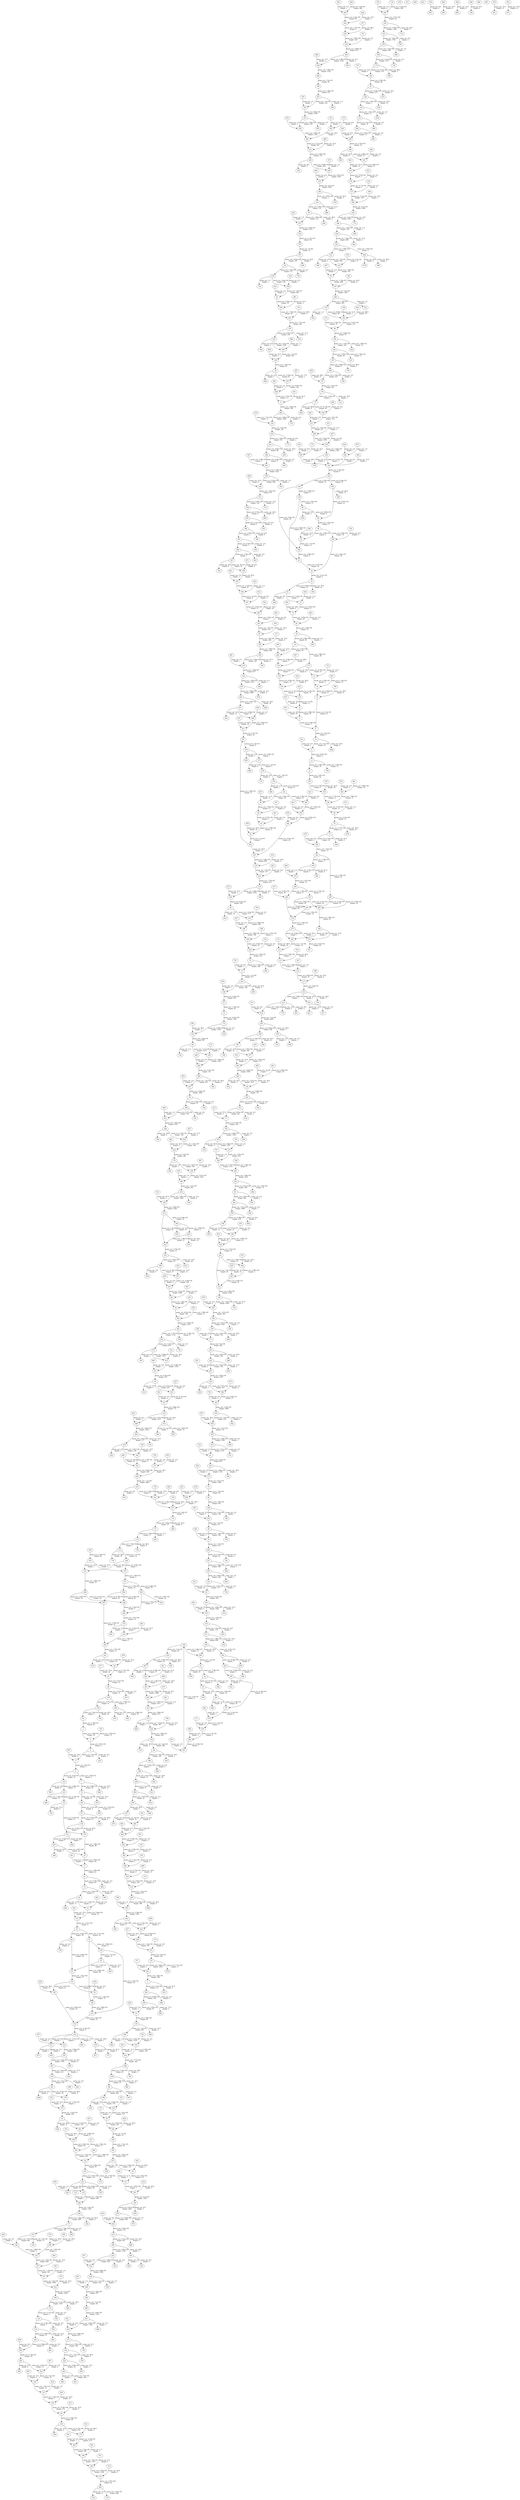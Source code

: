 strict digraph "" {
	0 -> 400	 [label="mean_cov: 1.94e+05
 length: 766",
		length=766,
		mean_cov=253.1409921671018];
	1 -> 481	 [label="mean_cov: 2.13e+04
 length: 111",
		length=111,
		mean_cov=192.21621621621622];
	1 -> 632	 [label="mean_cov: 91.0
 length: 6",
		length=6,
		mean_cov=15.166666666666666];
	2 -> 3	 [label="mean_cov: 1.28e+04
 length: 10",
		length=10,
		mean_cov=1281.0];
	3 -> 4	 [label="mean_cov: 5.67e+03
 length: 4",
		length=4,
		mean_cov=1417.25];
	4 -> 5	 [label="mean_cov: 2.3e+04
 length: 16",
		length=16,
		mean_cov=1435.6875];
	4 -> 532	 [label="mean_cov: 4.0
 length: 1",
		length=1,
		mean_cov=4.0];
	5 -> 6	 [label="mean_cov: 4.4e+03
 length: 3",
		length=3,
		mean_cov=1466.0];
	6 -> 7	 [label="mean_cov: 3.28e+03
 length: 3",
		length=3,
		mean_cov=1093.0];
	6 -> 28	 [label="mean_cov: 8.3e+03
 length: 23",
		length=23,
		mean_cov=360.6521739130435];
	7 -> 73	 [label="mean_cov: 2.08e+04
 length: 20",
		length=20,
		mean_cov=1041.9];
	7 -> 846	 [label="mean_cov: 25.0
 length: 10",
		length=10,
		mean_cov=2.5];
	8 -> 9	 [label="mean_cov: 3.28e+03
 length: 3",
		length=3,
		mean_cov=1093.0];
	9 -> 10	 [label="mean_cov: 4.4e+03
 length: 3",
		length=3,
		mean_cov=1466.0];
	10 -> 11	 [label="mean_cov: 2.3e+04
 length: 16",
		length=16,
		mean_cov=1435.6875];
	10 -> 886	 [label="mean_cov: 34.0
 length: 6",
		length=6,
		mean_cov=5.666666666666667];
	11 -> 12	 [label="mean_cov: 5.67e+03
 length: 4",
		length=4,
		mean_cov=1417.25];
	12 -> 13	 [label="mean_cov: 1.28e+04
 length: 10",
		length=10,
		mean_cov=1281.0];
	12 -> 702	 [label="mean_cov: 1.56e+02
 length: 13",
		length=13,
		mean_cov=12.0];
	13 -> 192	 [label="mean_cov: 1.45e+03
 length: 62",
		length=62,
		mean_cov=23.451612903225808];
	14 -> 172	 [label="mean_cov: 4.01e+05
 length: 1560",
		length=1560,
		mean_cov=257.0057692307692];
	15 -> 96	 [label="mean_cov: 1.16e+02
 length: 56",
		length=56,
		mean_cov=2.0714285714285716];
	16 -> 17	 [label="mean_cov: 4.85e+04
 length: 29",
		length=29,
		mean_cov=1674.0344827586207];
	17 -> 63	 [label="mean_cov: 3.39e+04
 length: 22",
		length=22,
		mean_cov=1538.8181818181818];
	18 -> 19	 [label="mean_cov: 4.85e+04
 length: 29",
		length=29,
		mean_cov=1674.0344827586207];
	18 -> 850	 [label="mean_cov: 1.0
 length: 1",
		length=1,
		mean_cov=1.0];
	19 -> 286	 [label="mean_cov: 3.67e+04
 length: 42",
		length=42,
		mean_cov=874.452380952381];
	19 -> 377	 [label="mean_cov: 1.06e+04
 length: 48",
		length=48,
		mean_cov=220.64583333333334];
	20 -> 21	 [label="mean_cov: 1.83e+03
 length: 1",
		length=1,
		mean_cov=1826.0];
	20 -> 642	 [label="mean_cov: 11.0
 length: 11",
		length=11,
		mean_cov=1.0];
	21 -> 22	 [label="mean_cov: 5.69e+04
 length: 31",
		length=31,
		mean_cov=1835.2903225806451];
	22 -> 23	 [label="mean_cov: 3.21e+03
 length: 2",
		length=2,
		mean_cov=1606.5];
	23 -> 51	 [label="mean_cov: 4.17e+04
 length: 38",
		length=38,
		mean_cov=1097.157894736842];
	23 -> 361	 [label="mean_cov: 5.42e+03
 length: 38",
		length=38,
		mean_cov=142.68421052631578];
	24 -> 25	 [label="mean_cov: 3.21e+03
 length: 2",
		length=2,
		mean_cov=1606.5];
	25 -> 26	 [label="mean_cov: 5.69e+04
 length: 31",
		length=31,
		mean_cov=1835.2903225806451];
	25 -> 540	 [label="mean_cov: 70.0
 length: 52",
		length=52,
		mean_cov=1.3461538461538463];
	26 -> 27	 [label="mean_cov: 1.83e+03
 length: 1",
		length=1,
		mean_cov=1826.0];
	26 -> 660	 [label="mean_cov: 4.0
 length: 4",
		length=4,
		mean_cov=1.0];
	27 -> 75	 [label="mean_cov: 2.87e+04
 length: 17",
		length=17,
		mean_cov=1690.8235294117646];
	28 -> 29	 [label="mean_cov: 2.46e+03
 length: 11",
		length=11,
		mean_cov=223.36363636363637];
	28 -> 788	 [label="mean_cov: 39.0
 length: 8",
		length=8,
		mean_cov=4.875];
	29 -> 30	 [label="mean_cov: 4.19e+02
 length: 4",
		length=4,
		mean_cov=104.75];
	29 -> 866	 [label="mean_cov: 1.19e+02
 length: 15",
		length=15,
		mean_cov=7.933333333333334];
	30 -> 376	 [label="mean_cov: 6.35e+02
 length: 21",
		length=21,
		mean_cov=30.238095238095237];
	30 -> 752	 [label="mean_cov: 31.0
 length: 9",
		length=9,
		mean_cov=3.4444444444444446];
	31 -> 32	 [label="mean_cov: 4.19e+02
 length: 4",
		length=4,
		mean_cov=104.75];
	32 -> 33	 [label="mean_cov: 2.46e+03
 length: 11",
		length=11,
		mean_cov=223.36363636363637];
	33 -> 9	 [label="mean_cov: 8.3e+03
 length: 23",
		length=23,
		mean_cov=360.6521739130435];
	34 -> 381	 [label="mean_cov: 2.19e+05
 length: 315",
		length=315,
		mean_cov=695.7238095238096];
	34 -> 658	 [label="mean_cov: 98.0
 length: 11",
		length=11,
		mean_cov=8.909090909090908];
	35 -> 176	 [label="mean_cov: 3.23e+05
 length: 451",
		length=451,
		mean_cov=715.5831485587584];
	36 -> 78	 [label="mean_cov: 7.18e+04
 length: 328",
		length=328,
		mean_cov=218.97256097560975];
	36 -> 700	 [label="mean_cov: 6.0
 length: 2",
		length=2,
		mean_cov=3.0];
	37 -> 243	 [label="mean_cov: 1.1e+05
 length: 477",
		length=477,
		mean_cov=229.9182389937107];
	38 -> 39	 [label="mean_cov: 3.24e+03
 length: 18",
		length=18,
		mean_cov=180.16666666666666];
	38 -> 500	 [label="mean_cov: 2.18e+03
 length: 18",
		length=18,
		mean_cov=121.16666666666667];
	39 -> 40	 [label="mean_cov: 1.94e+03
 length: 12",
		length=12,
		mean_cov=162.0];
	40 -> 41	 [label="mean_cov: 6.37e+02
 length: 4",
		length=4,
		mean_cov=159.25];
	41 -> 42	 [label="mean_cov: 3.08e+02
 length: 2",
		length=2,
		mean_cov=154.0];
	42 -> 461	 [label="mean_cov: 1.1e+03
 length: 7",
		length=7,
		mean_cov=157.57142857142858];
	43 -> 44	 [label="mean_cov: 3.08e+02
 length: 2",
		length=2,
		mean_cov=154.0];
	43 -> 958	 [label="mean_cov: 24.0
 length: 16",
		length=16,
		mean_cov=1.5];
	44 -> 45	 [label="mean_cov: 6.37e+02
 length: 4",
		length=4,
		mean_cov=159.25];
	44 -> 860	 [label="mean_cov: 3.0
 length: 3",
		length=3,
		mean_cov=1.0];
	45 -> 46	 [label="mean_cov: 1.94e+03
 length: 12",
		length=12,
		mean_cov=162.0];
	45 -> 526	 [label="mean_cov: 4.0
 length: 4",
		length=4,
		mean_cov=1.0];
	46 -> 47	 [label="mean_cov: 3.24e+03
 length: 18",
		length=18,
		mean_cov=180.16666666666666];
	46 -> 986	 [label="mean_cov: 11.0
 length: 11",
		length=11,
		mean_cov=1.0];
	47 -> 379	 [label="mean_cov: 2.32e+03
 length: 8",
		length=8,
		mean_cov=289.5];
	48 -> 226	 [label="mean_cov: 3.93e+05
 length: 1900",
		length=1900,
		mean_cov=206.8357894736842];
	49 -> 369	 [label="mean_cov: 6.52e+03
 length: 57",
		length=57,
		mean_cov=114.29824561403508];
	49 -> 790	 [label="mean_cov: 4.0
 length: 2",
		length=2,
		mean_cov=2.0];
	50 -> 24	 [label="mean_cov: 4.17e+04
 length: 38",
		length=38,
		mean_cov=1097.157894736842];
	51 -> 146	 [label="mean_cov: 3.68e+02
 length: 56",
		length=56,
		mean_cov=6.571428571428571];
	51 -> 229	 [label="mean_cov: 3.68e+03
 length: 4",
		length=4,
		mean_cov=919.75];
	52 -> 329	 [label="mean_cov: 2.52e+03
 length: 67",
		length=67,
		mean_cov=37.56716417910448];
	52 -> 864	 [label="mean_cov: 2.0
 length: 1",
		length=1,
		mean_cov=2.0];
	53 -> 139	 [label="mean_cov: 1.44e+04
 length: 62",
		length=62,
		mean_cov=231.79032258064515];
	54 -> 311	 [label="mean_cov: 2.63e+04
 length: 131",
		length=131,
		mean_cov=201.03053435114504];
	55 -> 472	 [label="mean_cov: 1.84e+04
 length: 112",
		length=112,
		mean_cov=164.4375];
	55 -> 600	 [label="mean_cov: 49.0
 length: 4",
		length=4,
		mean_cov=12.25];
	56 -> 187	 [label="mean_cov: 1.18e+05
 length: 499",
		length=499,
		mean_cov=236.3687374749499];
	57 -> 315	 [label="mean_cov: 1.36e+05
 length: 551",
		length=551,
		mean_cov=246.49001814882033];
	57 -> 696	 [label="mean_cov: 2.0
 length: 2",
		length=2,
		mean_cov=1.0];
	58 -> 202	 [label="mean_cov: 8.01e+04
 length: 356",
		length=356,
		mean_cov=225.0];
	59 -> 262	 [label="mean_cov: 1.29e+05
 length: 661",
		length=661,
		mean_cov=194.45688350983357];
	59 -> 650	 [label="mean_cov: 3.0
 length: 2",
		length=2,
		mean_cov=1.5];
	60 -> 234	 [label="mean_cov: 3.11e+05
 length: 1274",
		length=1274,
		mean_cov=243.72135007849295];
	60 -> 734	 [label="mean_cov: 1.0
 length: 1",
		length=1,
		mean_cov=1.0];
	61 -> 124	 [label="mean_cov: 2.25e+05
 length: 857",
		length=857,
		mean_cov=262.15402567094515];
	62 -> 18	 [label="mean_cov: 3.39e+04
 length: 22",
		length=22,
		mean_cov=1538.8181818181818];
	63 -> 74	 [label="mean_cov: 4.35e+04
 length: 29",
		length=29,
		mean_cov=1501.3103448275863];
	63 -> 802	 [label="mean_cov: 3.0
 length: 2",
		length=2,
		mean_cov=1.5];
	64 -> 123	 [label="mean_cov: 1.41e+05
 length: 717",
		length=717,
		mean_cov=196.44769874476987];
	64 -> 914	 [label="mean_cov: 73.0
 length: 14",
		length=14,
		mean_cov=5.214285714285714];
	65 -> 351	 [label="mean_cov: 8.43e+04
 length: 410",
		length=410,
		mean_cov=205.6439024390244];
	66 -> 67	 [label="mean_cov: 3.77e+04
 length: 22",
		length=22,
		mean_cov=1711.5454545454545];
	67 -> 68	 [label="mean_cov: 2.23e+04
 length: 13",
		length=13,
		mean_cov=1715.0];
	68 -> 159	 [label="mean_cov: 2.57e+04
 length: 15",
		length=15,
		mean_cov=1712.6];
	68 -> 910	 [label="mean_cov: 7.0
 length: 7",
		length=7,
		mean_cov=1.0];
	69 -> 70	 [label="mean_cov: 2.23e+04
 length: 13",
		length=13,
		mean_cov=1715.0];
	70 -> 71	 [label="mean_cov: 3.77e+04
 length: 22",
		length=22,
		mean_cov=1711.5454545454545];
	70 -> 976	 [label="mean_cov: 52.0
 length: 22",
		length=22,
		mean_cov=2.3636363636363638];
	71 -> 240	 [label="mean_cov: 2.19e+04
 length: 16",
		length=16,
		mean_cov=1367.125];
	71 -> 838	 [label="mean_cov: 41.0
 length: 6",
		length=6,
		mean_cov=6.833333333333333];
	72 -> 8	 [label="mean_cov: 2.08e+04
 length: 20",
		length=20,
		mean_cov=1041.9];
	73 -> 154	 [label="mean_cov: 1e+04
 length: 11",
		length=11,
		mean_cov=909.4545454545455];
	73 -> 872	 [label="mean_cov: 74.0
 length: 8",
		length=8,
		mean_cov=9.25];
	74 -> 20	 [label="mean_cov: 2.87e+04
 length: 17",
		length=17,
		mean_cov=1690.8235294117646];
	74 -> 584	 [label="mean_cov: 26.0
 length: 4",
		length=4,
		mean_cov=6.5];
	75 -> 62	 [label="mean_cov: 4.35e+04
 length: 29",
		length=29,
		mean_cov=1501.3103448275863];
	76 -> 510	 [label="mean_cov: 4.63e+04
 length: 221",
		length=221,
		mean_cov=209.52941176470588];
	76 -> 612	 [label="mean_cov: 57.0
 length: 5",
		length=5,
		mean_cov=11.4];
	77 -> 330	 [label="mean_cov: 6.25e+04
 length: 335",
		length=335,
		mean_cov=186.5641791044776];
	78 -> 264	 [label="mean_cov: 1.25e+05
 length: 512",
		length=512,
		mean_cov=244.013671875];
	79 -> 37	 [label="mean_cov: 7.18e+04
 length: 328",
		length=328,
		mean_cov=218.97256097560975];
	79 -> 692	 [label="mean_cov: 5.0
 length: 5",
		length=5,
		mean_cov=1.0];
	80 -> 399	 [label="mean_cov: 1.8e+05
 length: 861",
		length=861,
		mean_cov=209.09291521486642];
	80 -> 913	 [label="mean_cov: 1.0
 length: 1",
		length=1,
		mean_cov=1.0];
	81 -> 438	 [label="mean_cov: 4.56e+03
 length: 53",
		length=53,
		mean_cov=85.98113207547169];
	82 -> 129	 [label="mean_cov: 4.54e+04
 length: 273",
		length=273,
		mean_cov=166.4102564102564];
	82 -> 672	 [label="mean_cov: 32.0
 length: 5",
		length=5,
		mean_cov=6.4];
	83 -> 145	 [label="mean_cov: 2.38e+04
 length: 84",
		length=84,
		mean_cov=283.5595238095238];
	84 -> 256	 [label="mean_cov: 4.55e+04
 length: 197",
		length=197,
		mean_cov=230.7969543147208];
	85 -> 218	 [label="mean_cov: 1.41e+05
 length: 717",
		length=717,
		mean_cov=196.6931659693166];
	85 -> 736	 [label="mean_cov: 2.0
 length: 1",
		length=1,
		mean_cov=2.0];
	86 -> 388	 [label="mean_cov: 1.9e+04
 length: 140",
		length=140,
		mean_cov=135.43571428571428];
	86 -> 592	 [label="mean_cov: 18.0
 length: 3",
		length=3,
		mean_cov=6.0];
	87 -> 305	 [label="mean_cov: 3.4e+04
 length: 268",
		length=268,
		mean_cov=126.88432835820896];
	88 -> 89	 [label="mean_cov: 6.85e+03
 length: 8",
		length=8,
		mean_cov=856.5];
	88 -> 654	 [label="mean_cov: 9.0
 length: 2",
		length=2,
		mean_cov=4.5];
	89 -> 90	 [label="mean_cov: 1.81e+04
 length: 17",
		length=17,
		mean_cov=1064.2941176470588];
	90 -> 91	 [label="mean_cov: 1.85e+03
 length: 2",
		length=2,
		mean_cov=923.5];
	90 -> 360	 [label="mean_cov: 2.08e+03
 length: 18",
		length=18,
		mean_cov=115.83333333333333];
	91 -> 228	 [label="mean_cov: 1.1e+04
 length: 12",
		length=12,
		mean_cov=913.25];
	92 -> 93	 [label="mean_cov: 1.85e+03
 length: 2",
		length=2,
		mean_cov=923.5];
	92 -> 980	 [label="mean_cov: 12.0
 length: 10",
		length=10,
		mean_cov=1.2];
	93 -> 94	 [label="mean_cov: 1.81e+04
 length: 17",
		length=17,
		mean_cov=1064.2941176470588];
	94 -> 95	 [label="mean_cov: 6.85e+03
 length: 8",
		length=8,
		mean_cov=856.5];
	94 -> 165	 [label="mean_cov: 5.67e+03
 length: 21",
		length=21,
		mean_cov=269.95238095238096];
	95 -> 146	 [label="mean_cov: 1.22e+04
 length: 13",
		length=13,
		mean_cov=940.7692307692307];
	96 -> 349	 [label="mean_cov: 2.39e+05
 length: 932",
		length=932,
		mean_cov=256.7639484978541];
	97 -> 14	 [label="mean_cov: 1.16e+02
 length: 56",
		length=56,
		mean_cov=2.0714285714285716];
	98 -> 100	 [label="mean_cov: 5.06e+04
 length: 97",
		length=97,
		mean_cov=522.0515463917526];
	99 -> 253	 [label="mean_cov: 5.47e+04
 length: 152",
		length=152,
		mean_cov=359.63157894736844];
	99 -> 372	 [label="mean_cov: 2.78e+02
 length: 16",
		length=16,
		mean_cov=17.375];
	100 -> 204	 [label="mean_cov: 1.32e+05
 length: 223",
		length=223,
		mean_cov=593.0538116591928];
	100 -> 682	 [label="mean_cov: 1.89e+02
 length: 10",
		length=10,
		mean_cov=18.9];
	101 -> 99	 [label="mean_cov: 5.06e+04
 length: 97",
		length=97,
		mean_cov=522.0515463917526];
	102 -> 326	 [label="mean_cov: 4.88e+04
 length: 171",
		length=171,
		mean_cov=285.1111111111111];
	103 -> 288	 [label="mean_cov: 3.27e+05
 length: 1577",
		length=1577,
		mean_cov=207.0868738110336];
	103 -> 474	 [label="mean_cov: 44.0
 length: 1",
		length=1,
		mean_cov=44.0];
	104 -> 206	 [label="mean_cov: 1.1e+05
 length: 532",
		length=532,
		mean_cov=206.3251879699248];
	104 -> 704	 [label="mean_cov: 1.0
 length: 1",
		length=1,
		mean_cov=1.0];
	105 -> 353	 [label="mean_cov: 6.08e+05
 length: 3196",
		length=3196,
		mean_cov=190.081351689612];
	106 -> 302	 [label="mean_cov: 1.31e+03
 length: 56",
		length=56,
		mean_cov=23.321428571428573];
	107 -> 257	 [label="mean_cov: 1e+04
 length: 33",
		length=33,
		mean_cov=304.5151515151515];
	108 -> 189	 [label="mean_cov: 2.01e+05
 length: 1023",
		length=1023,
		mean_cov=196.83382209188662];
	109 -> 171	 [label="mean_cov: 1.67e+05
 length: 790",
		length=790,
		mean_cov=210.89620253164557];
	109 -> 806	 [label="mean_cov: 10.0
 length: 3",
		length=3,
		mean_cov=3.3333333333333335];
	110 -> 111	 [label="mean_cov: 4.82e+03
 length: 10",
		length=10,
		mean_cov=481.5];
	110 -> 588	 [label="mean_cov: 54.0
 length: 8",
		length=8,
		mean_cov=6.75];
	111 -> 112	 [label="mean_cov: 1.24e+04
 length: 17",
		length=17,
		mean_cov=726.5882352941177];
	111 -> 926	 [label="mean_cov: 1.0
 length: 1",
		length=1,
		mean_cov=1.0];
	112 -> 113	 [label="mean_cov: 7.49e+02
 length: 1",
		length=1,
		mean_cov=749.0];
	112 -> 792	 [label="mean_cov: 46.0
 length: 8",
		length=8,
		mean_cov=5.75];
	113 -> 166	 [label="mean_cov: 1.1e+04
 length: 14",
		length=14,
		mean_cov=786.8571428571429];
	113 -> 730	 [label="mean_cov: 68.0
 length: 10",
		length=10,
		mean_cov=6.8];
	114 -> 115	 [label="mean_cov: 7.49e+02
 length: 1",
		length=1,
		mean_cov=749.0];
	115 -> 116	 [label="mean_cov: 1.24e+04
 length: 17",
		length=17,
		mean_cov=726.5882352941177];
	116 -> 117	 [label="mean_cov: 4.82e+03
 length: 10",
		length=10,
		mean_cov=481.5];
	117 -> 412	 [label="mean_cov: 2.8e+03
 length: 7",
		length=7,
		mean_cov=400.42857142857144];
	118 -> 468	 [label="mean_cov: 1.78e+05
 length: 954",
		length=954,
		mean_cov=186.86477987421384];
	119 -> 252	 [label="mean_cov: 8.49e+03
 length: 60",
		length=60,
		mean_cov=141.53333333333333];
	119 -> 694	 [label="mean_cov: 1.0
 length: 1",
		length=1,
		mean_cov=1.0];
	120 -> 430	 [label="mean_cov: 3.9e+04
 length: 181",
		length=181,
		mean_cov=215.70165745856355];
	121 -> 401	 [label="mean_cov: 3.83e+05
 length: 1694",
		length=1694,
		mean_cov=225.8772136953955];
	121 -> 978	 [label="mean_cov: 1.71e+02
 length: 17",
		length=17,
		mean_cov=10.058823529411764];
	122 -> 65	 [label="mean_cov: 1.41e+05
 length: 717",
		length=717,
		mean_cov=196.44769874476987];
	122 -> 758	 [label="mean_cov: 2.0
 length: 1",
		length=1,
		mean_cov=2.0];
	123 -> 386	 [label="mean_cov: 4.66e+04
 length: 226",
		length=226,
		mean_cov=206.3495575221239];
	124 -> 173	 [label="mean_cov: 2.66e+05
 length: 1150",
		length=1150,
		mean_cov=231.08347826086955];
	124 -> 784	 [label="mean_cov: 78.0
 length: 5",
		length=5,
		mean_cov=15.6];
	125 -> 60	 [label="mean_cov: 2.25e+05
 length: 857",
		length=857,
		mean_cov=262.15402567094515];
	126 -> 127	 [label="mean_cov: 1.81e+03
 length: 12",
		length=12,
		mean_cov=150.58333333333334];
	127 -> 128	 [label="mean_cov: 1.45e+02
 length: 1",
		length=1,
		mean_cov=145.0];
	128 -> 83	 [label="mean_cov: 4.54e+04
 length: 273",
		length=273,
		mean_cov=166.4102564102564];
	129 -> 130	 [label="mean_cov: 1.45e+02
 length: 1",
		length=1,
		mean_cov=145.0];
	129 -> 628	 [label="mean_cov: 10.0
 length: 10",
		length=10,
		mean_cov=1.0];
	130 -> 131	 [label="mean_cov: 1.81e+03
 length: 12",
		length=12,
		mean_cov=150.58333333333334];
	130 -> 818	 [label="mean_cov: 7.0
 length: 7",
		length=7,
		mean_cov=1.0];
	131 -> 298	 [label="mean_cov: 5.2e+03
 length: 31",
		length=31,
		mean_cov=167.80645161290323];
	131 -> 686	 [label="mean_cov: 4.0
 length: 4",
		length=4,
		mean_cov=1.0];
	132 -> 133	 [label="mean_cov: 5.17e+02
 length: 2",
		length=2,
		mean_cov=258.5];
	132 -> 542	 [label="mean_cov: 3.0
 length: 3",
		length=3,
		mean_cov=1.0];
	133 -> 134	 [label="mean_cov: 2.53e+02
 length: 1",
		length=1,
		mean_cov=253.0];
	133 -> 852	 [label="mean_cov: 4.0
 length: 4",
		length=4,
		mean_cov=1.0];
	134 -> 434	 [label="mean_cov: 2.86e+03
 length: 11",
		length=11,
		mean_cov=260.1818181818182];
	134 -> 842	 [label="mean_cov: 15.0
 length: 15",
		length=15,
		mean_cov=1.0];
	135 -> 136	 [label="mean_cov: 2.53e+02
 length: 1",
		length=1,
		mean_cov=253.0];
	136 -> 137	 [label="mean_cov: 5.17e+02
 length: 2",
		length=2,
		mean_cov=258.5];
	137 -> 382	 [label="mean_cov: 3.11e+05
 length: 1557",
		length=1557,
		mean_cov=199.43802183686577];
	138 -> 52	 [label="mean_cov: 1.44e+04
 length: 62",
		length=62,
		mean_cov=231.79032258064515];
	139 -> 444	 [label="mean_cov: 1.2e+05
 length: 563",
		length=563,
		mean_cov=213.13854351687388];
	139 -> 698	 [label="mean_cov: 12.0
 length: 4",
		length=4,
		mean_cov=3.0];
	140 -> 141	 [label="mean_cov: 3.86e+02
 length: 2",
		length=2,
		mean_cov=193.0];
	141 -> 237	 [label="mean_cov: 1.53e+05
 length: 669",
		length=669,
		mean_cov=228.39611360239164];
	142 -> 143	 [label="mean_cov: 3.86e+02
 length: 2",
		length=2,
		mean_cov=193.0];
	142 -> 408	 [label="mean_cov: 1.05e+02
 length: 2",
		length=2,
		mean_cov=52.5];
	143 -> 314	 [label="mean_cov: 1.5e+05
 length: 642",
		length=642,
		mean_cov=233.82554517133957];
	143 -> 928	 [label="mean_cov: 2.0
 length: 2",
		length=2,
		mean_cov=1.0];
	144 -> 82	 [label="mean_cov: 2.38e+04
 length: 84",
		length=84,
		mean_cov=283.5595238095238];
	145 -> 175	 [label="mean_cov: 8.15e+04
 length: 374",
		length=374,
		mean_cov=218.02673796791444];
	145 -> 766	 [label="mean_cov: 12.0
 length: 2",
		length=2,
		mean_cov=6.0];
	146 -> 147	 [label="mean_cov: 3.88e+03
 length: 4",
		length=4,
		mean_cov=970.75];
	147 -> 332	 [label="mean_cov: 2.22e+04
 length: 31",
		length=31,
		mean_cov=714.7096774193549];
	148 -> 149	 [label="mean_cov: 3.88e+03
 length: 4",
		length=4,
		mean_cov=970.75];
	148 -> 228	 [label="mean_cov: 3.33e+02
 length: 56",
		length=56,
		mean_cov=5.946428571428571];
	149 -> 50	 [label="mean_cov: 3.68e+02
 length: 56",
		length=56,
		mean_cov=6.571428571428571];
	149 -> 88	 [label="mean_cov: 1.22e+04
 length: 13",
		length=13,
		mean_cov=940.7692307692307];
	150 -> 151	 [label="mean_cov: 5.52e+03
 length: 7",
		length=7,
		mean_cov=788.8571428571429];
	150 -> 376	 [label="mean_cov: 43.0
 length: 8",
		length=8,
		mean_cov=5.375];
	151 -> 287	 [label="mean_cov: 5.44e+03
 length: 7",
		length=7,
		mean_cov=776.7142857142857];
	151 -> 606	 [label="mean_cov: 68.0
 length: 7",
		length=7,
		mean_cov=9.714285714285714];
	152 -> 153	 [label="mean_cov: 5.52e+03
 length: 7",
		length=7,
		mean_cov=788.8571428571429];
	153 -> 316	 [label="mean_cov: 9.54e+03
 length: 13",
		length=13,
		mean_cov=734.0769230769231];
	154 -> 317	 [label="mean_cov: 3.11e+03
 length: 4",
		length=4,
		mean_cov=778.25];
	154 -> 822	 [label="mean_cov: 2.23e+02
 length: 15",
		length=15,
		mean_cov=14.866666666666667];
	155 -> 72	 [label="mean_cov: 1e+04
 length: 11",
		length=11,
		mean_cov=909.4545454545455];
	156 -> 161	 [label="mean_cov: 2.59e+05
 length: 1329",
		length=1329,
		mean_cov=195.150489089541];
	156 -> 714	 [label="mean_cov: 29.0
 length: 3",
		length=3,
		mean_cov=9.666666666666666];
	157 -> 282	 [label="mean_cov: 2.07e+04
 length: 92",
		length=92,
		mean_cov=224.6195652173913];
	158 -> 69	 [label="mean_cov: 2.57e+04
 length: 15",
		length=15,
		mean_cov=1712.6];
	159 -> 190	 [label="mean_cov: 3.77e+04
 length: 31",
		length=31,
		mean_cov=1217.5483870967741];
	159 -> 492	 [label="mean_cov: 7.08e+03
 length: 31",
		length=31,
		mean_cov=228.32258064516128];
	160 -> 157	 [label="mean_cov: 2.59e+05
 length: 1329",
		length=1329,
		mean_cov=195.150489089541];
	161 -> 199	 [label="mean_cov: 3.9e+05
 length: 1783",
		length=1783,
		mean_cov=219.00280426247897];
	161 -> 796	 [label="mean_cov: 4.0
 length: 4",
		length=4,
		mean_cov=1.0];
	162 -> 325	 [label="mean_cov: 1.51e+03
 length: 9",
		length=9,
		mean_cov=168.11111111111111];
	162 -> 576	 [label="mean_cov: 66.0
 length: 3",
		length=3,
		mean_cov=22.0];
	163 -> 230	 [label="mean_cov: 3.95e+04
 length: 184",
		length=184,
		mean_cov=214.7173913043478];
	164 -> 89	 [label="mean_cov: 5.67e+03
 length: 21",
		length=21,
		mean_cov=269.95238095238096];
	164 -> 828	 [label="mean_cov: 26.0
 length: 13",
		length=13,
		mean_cov=2.0];
	165 -> 332	 [label="mean_cov: 6.44e+03
 length: 35",
		length=35,
		mean_cov=184.05714285714285];
	166 -> 167	 [label="mean_cov: 99.0
 length: 1",
		length=1,
		mean_cov=99.0];
	166 -> 270	 [label="mean_cov: 4.83e+02
 length: 1",
		length=1,
		mean_cov=483.0];
	167 -> 484	 [label="mean_cov: 1.86e+03
 length: 21",
		length=21,
		mean_cov=88.61904761904762];
	168 -> 169	 [label="mean_cov: 99.0
 length: 1",
		length=1,
		mean_cov=99.0];
	168 -> 531	 [label="mean_cov: 13.0
 length: 1",
		length=1,
		mean_cov=13.0];
	169 -> 114	 [label="mean_cov: 1.1e+04
 length: 14",
		length=14,
		mean_cov=786.8571428571429];
	170 -> 108	 [label="mean_cov: 1.67e+05
 length: 790",
		length=790,
		mean_cov=210.89620253164557];
	170 -> 594	 [label="mean_cov: 5.0
 length: 1",
		length=1,
		mean_cov=5.0];
	171 -> 425	 [label="mean_cov: 5.2e+04
 length: 240",
		length=240,
		mean_cov=216.6625];
	172 -> 125	 [label="mean_cov: 2.66e+05
 length: 1150",
		length=1150,
		mean_cov=231.08347826086955];
	172 -> 938	 [label="mean_cov: 4.0
 length: 2",
		length=2,
		mean_cov=2.0];
	173 -> 15	 [label="mean_cov: 4.01e+05
 length: 1560",
		length=1560,
		mean_cov=257.0057692307692];
	174 -> 144	 [label="mean_cov: 8.15e+04
 length: 374",
		length=374,
		mean_cov=218.02673796791444];
	174 -> 560	 [label="mean_cov: 66.0
 length: 3",
		length=3,
		mean_cov=22.0];
	175 -> 494	 [label="mean_cov: 2.23e+05
 length: 1137",
		length=1137,
		mean_cov=195.72911169744944];
	176 -> 177	 [label="mean_cov: 1.52e+02
 length: 1",
		length=1,
		mean_cov=152.0];
	176 -> 721	 [label="mean_cov: 14.0
 length: 3",
		length=3,
		mean_cov=4.666666666666667];
	177 -> 340	 [label="mean_cov: 8.73e+03
 length: 59",
		length=59,
		mean_cov=147.98305084745763];
	177 -> 809	 [label="mean_cov: 68.0
 length: 9",
		length=9,
		mean_cov=7.555555555555555];
	178 -> 179	 [label="mean_cov: 1.52e+02
 length: 1",
		length=1,
		mean_cov=152.0];
	179 -> 34	 [label="mean_cov: 3.23e+05
 length: 451",
		length=451,
		mean_cov=715.5831485587584];
	180 -> 181	 [label="mean_cov: 1.19e+02
 length: 3",
		length=3,
		mean_cov=39.666666666666664];
	180 -> 858	 [label="mean_cov: 42.0
 length: 42",
		length=42,
		mean_cov=1.0];
	181 -> 477	 [label="mean_cov: 1.87e+04
 length: 169",
		length=169,
		mean_cov=110.47928994082841];
	181 -> 748	 [label="mean_cov: 14.0
 length: 14",
		length=14,
		mean_cov=1.0];
	182 -> 183	 [label="mean_cov: 1.19e+02
 length: 3",
		length=3,
		mean_cov=39.666666666666664];
	183 -> 244	 [label="mean_cov: 8.44e+04
 length: 526",
		length=526,
		mean_cov=160.54562737642587];
	184 -> 57	 [label="mean_cov: 1.18e+05
 length: 499",
		length=499,
		mean_cov=236.3687374749499];
	184 -> 185	 [label="mean_cov: 44.0
 length: 4",
		length=4,
		mean_cov=11.0];
	186 -> 187	 [label="mean_cov: 44.0
 length: 4",
		length=4,
		mean_cov=11.0];
	187 -> 469	 [label="mean_cov: 3.4e+05
 length: 1365",
		length=1365,
		mean_cov=249.34065934065933];
	188 -> 109	 [label="mean_cov: 2.01e+05
 length: 1023",
		length=1023,
		mean_cov=196.83382209188662];
	188 -> 558	 [label="mean_cov: 3.0
 length: 1",
		length=1,
		mean_cov=3.0];
	189 -> 433	 [label="mean_cov: 1.27e+05
 length: 652",
		length=652,
		mean_cov=194.53374233128835];
	190 -> 191	 [label="mean_cov: 5.6e+03
 length: 5",
		length=5,
		mean_cov=1119.2];
	190 -> 746	 [label="mean_cov: 42.0
 length: 34",
		length=34,
		mean_cov=1.2352941176470589];
	191 -> 2	 [label="mean_cov: 1.45e+03
 length: 62",
		length=62,
		mean_cov=23.451612903225808];
	192 -> 193	 [label="mean_cov: 5.6e+03
 length: 5",
		length=5,
		mean_cov=1119.2];
	193 -> 158	 [label="mean_cov: 3.77e+04
 length: 31",
		length=31,
		mean_cov=1217.5483870967741];
	194 -> 313	 [label="mean_cov: 2.46e+05
 length: 1206",
		length=1206,
		mean_cov=204.24958540630183];
	195 -> 432	 [label="mean_cov: 7.93e+05
 length: 3563",
		length=3563,
		mean_cov=222.6752736458041];
	195 -> 722	 [label="mean_cov: 47.0
 length: 3",
		length=3,
		mean_cov=15.666666666666666];
	196 -> 236	 [label="mean_cov: 1.19e+05
 length: 533",
		length=533,
		mean_cov=222.9043151969981];
	196 -> 990	 [label="mean_cov: 1.0
 length: 1",
		length=1,
		mean_cov=1.0];
	197 -> 523	 [label="mean_cov: 2.4e+05
 length: 1040",
		length=1040,
		mean_cov=230.8048076923077];
	198 -> 160	 [label="mean_cov: 3.9e+05
 length: 1783",
		length=1783,
		mean_cov=219.00280426247897];
	199 -> 495	 [label="mean_cov: 2.32e+04
 length: 166",
		length=166,
		mean_cov=139.77710843373495];
	199 -> 890	 [label="mean_cov: 1.0
 length: 1",
		length=1,
		mean_cov=1.0];
	200 -> 431	 [label="mean_cov: 1.19e+05
 length: 576",
		length=576,
		mean_cov=207.25520833333334];
	201 -> 440	 [label="mean_cov: 4.92e+03
 length: 86",
		length=86,
		mean_cov=57.24418604651163];
	201 -> 626	 [label="mean_cov: 16.0
 length: 3",
		length=3,
		mean_cov=5.333333333333333];
	202 -> 402	 [label="mean_cov: 3.38e+05
 length: 1631",
		length=1631,
		mean_cov=207.1023911710607];
	203 -> 59	 [label="mean_cov: 8.01e+04
 length: 356",
		length=356,
		mean_cov=225.0];
	203 -> 596	 [label="mean_cov: 1.09e+02
 length: 12",
		length=12,
		mean_cov=9.083333333333334];
	204 -> 397	 [label="mean_cov: 2.45e+04
 length: 46",
		length=46,
		mean_cov=531.8695652173913];
	204 -> 516	 [label="mean_cov: 1.94e+02
 length: 11",
		length=11,
		mean_cov=17.636363636363637];
	205 -> 101	 [label="mean_cov: 1.32e+05
 length: 223",
		length=223,
		mean_cov=593.0538116591928];
	206 -> 394	 [label="mean_cov: 1.85e+05
 length: 977",
		length=977,
		mean_cov=188.88945752302968];
	207 -> 105	 [label="mean_cov: 1.1e+05
 length: 532",
		length=532,
		mean_cov=206.3251879699248];
	207 -> 646	 [label="mean_cov: 1.0
 length: 1",
		length=1,
		mean_cov=1.0];
	208 -> 435	 [label="mean_cov: 6.88e+03
 length: 27",
		length=27,
		mean_cov=255.0];
	208 -> 968	 [label="mean_cov: 8.0
 length: 8",
		length=8,
		mean_cov=1.0];
	209 -> 300	 [label="mean_cov: 5.76e+03
 length: 34",
		length=34,
		mean_cov=169.2941176470588];
	210 -> 214	 [label="mean_cov: 1.68e+05
 length: 617",
		length=617,
		mean_cov=271.64667747163696];
	211 -> 429	 [label="mean_cov: 7.43e+04
 length: 367",
		length=367,
		mean_cov=202.41689373297004];
	211 -> 880	 [label="mean_cov: 1.0
 length: 1",
		length=1,
		mean_cov=1.0];
	212 -> 260	 [label="mean_cov: 2.66e+04
 length: 114",
		length=114,
		mean_cov=233.55263157894737];
	213 -> 385	 [label="mean_cov: 2.11e+05
 length: 827",
		length=827,
		mean_cov=255.3627569528416];
	213 -> 688	 [label="mean_cov: 32.0
 length: 3",
		length=3,
		mean_cov=10.666666666666666];
	214 -> 455	 [label="mean_cov: 1.85e+05
 length: 1017",
		length=1017,
		mean_cov=182.1819075712881];
	214 -> 940	 [label="mean_cov: 1.0
 length: 1",
		length=1,
		mean_cov=1.0];
	215 -> 211	 [label="mean_cov: 1.68e+05
 length: 617",
		length=617,
		mean_cov=271.64667747163696];
	216 -> 341	 [label="mean_cov: 1.31e+04
 length: 103",
		length=103,
		mean_cov=127.1747572815534];
	216 -> 644	 [label="mean_cov: 4.0
 length: 1",
		length=1,
		mean_cov=4.0];
	217 -> 406	 [label="mean_cov: 3.9e+04
 length: 211",
		length=211,
		mean_cov=184.87203791469193];
	218 -> 398	 [label="mean_cov: 2.62e+04
 length: 178",
		length=178,
		mean_cov=147.23033707865167];
	218 -> 724	 [label="mean_cov: 1.0
 length: 1",
		length=1,
		mean_cov=1.0];
	219 -> 84	 [label="mean_cov: 1.41e+05
 length: 717",
		length=717,
		mean_cov=196.6931659693166];
	220 -> 221	 [label="mean_cov: 3.72e+03
 length: 23",
		length=23,
		mean_cov=161.7391304347826];
	221 -> 312	 [label="mean_cov: 1.3e+03
 length: 56",
		length=56,
		mean_cov=23.142857142857142];
	221 -> 466	 [label="mean_cov: 3.58e+03
 length: 21",
		length=21,
		mean_cov=170.66666666666666];
	222 -> 223	 [label="mean_cov: 3.72e+03
 length: 23",
		length=23,
		mean_cov=161.7391304347826];
	223 -> 306	 [label="mean_cov: 3.95e+03
 length: 23",
		length=23,
		mean_cov=171.7826086956522];
	223 -> 814	 [label="mean_cov: 22.0
 length: 22",
		length=22,
		mean_cov=1.0];
	224 -> 424	 [label="mean_cov: 1.67e+05
 length: 794",
		length=794,
		mean_cov=209.9735516372796];
	225 -> 447	 [label="mean_cov: 1.02e+04
 length: 102",
		length=102,
		mean_cov=99.66666666666667];
	225 -> 656	 [label="mean_cov: 17.0
 length: 4",
		length=4,
		mean_cov=4.25];
	226 -> 509	 [label="mean_cov: 1.4e+05
 length: 631",
		length=631,
		mean_cov=222.2551505546751];
	226 -> 952	 [label="mean_cov: 4.0
 length: 2",
		length=2,
		mean_cov=2.0];
	227 -> 49	 [label="mean_cov: 3.93e+05
 length: 1900",
		length=1900,
		mean_cov=206.8357894736842];
	228 -> 50	 [label="mean_cov: 3.68e+03
 length: 4",
		length=4,
		mean_cov=919.75];
	229 -> 92	 [label="mean_cov: 1.1e+04
 length: 12",
		length=12,
		mean_cov=913.25];
	229 -> 147	 [label="mean_cov: 3.33e+02
 length: 56",
		length=56,
		mean_cov=5.946428571428571];
	230 -> 418	 [label="mean_cov: 2.08e+05
 length: 873",
		length=873,
		mean_cov=238.29553264604812];
	231 -> 162	 [label="mean_cov: 3.95e+04
 length: 184",
		length=184,
		mean_cov=214.7173913043478];
	231 -> 750	 [label="mean_cov: 2.0
 length: 2",
		length=2,
		mean_cov=1.0];
	232 -> 514	 [label="mean_cov: 1.79e+05
 length: 913",
		length=913,
		mean_cov=195.62979189485213];
	233 -> 371	 [label="mean_cov: 1.5e+04
 length: 110",
		length=110,
		mean_cov=136.76363636363635];
	233 -> 602	 [label="mean_cov: 6.0
 length: 3",
		length=3,
		mean_cov=2.0];
	234 -> 284	 [label="mean_cov: 3.28e+05
 length: 1563",
		length=1563,
		mean_cov=209.6973768394114];
	235 -> 61	 [label="mean_cov: 3.11e+05
 length: 1274",
		length=1274,
		mean_cov=243.72135007849295];
	235 -> 572	 [label="mean_cov: 2.0
 length: 1",
		length=1,
		mean_cov=2.0];
	236 -> 142	 [label="mean_cov: 1.53e+05
 length: 669",
		length=669,
		mean_cov=228.39611360239164];
	236 -> 662	 [label="mean_cov: 12.0
 length: 2",
		length=2,
		mean_cov=6.0];
	237 -> 197	 [label="mean_cov: 1.19e+05
 length: 533",
		length=533,
		mean_cov=222.9043151969981];
	238 -> 335	 [label="mean_cov: 2.61e+05
 length: 1063",
		length=1063,
		mean_cov=245.25682031984948];
	239 -> 261	 [label="mean_cov: 9.29e+04
 length: 465",
		length=465,
		mean_cov=199.8795698924731];
	239 -> 974	 [label="mean_cov: 1.0
 length: 1",
		length=1,
		mean_cov=1.0];
	240 -> 342	 [label="mean_cov: 1.53e+04
 length: 13",
		length=13,
		mean_cov=1178.076923076923];
	241 -> 66	 [label="mean_cov: 2.19e+04
 length: 16",
		length=16,
		mean_cov=1367.125];
	241 -> 674	 [label="mean_cov: 5.0
 length: 5",
		length=5,
		mean_cov=1.0];
	242 -> 36	 [label="mean_cov: 1.1e+05
 length: 477",
		length=477,
		mean_cov=229.9182389937107];
	243 -> 348	 [label="mean_cov: 1.12e+04
 length: 126",
		length=126,
		mean_cov=89.15873015873017];
	243 -> 956	 [label="mean_cov: 23.0
 length: 3",
		length=3,
		mean_cov=7.666666666666667];
	244 -> 415	 [label="mean_cov: 1.1e+06
 length: 4683",
		length=4683,
		mean_cov=235.08520179372198];
	245 -> 180	 [label="mean_cov: 8.44e+04
 length: 526",
		length=526,
		mean_cov=160.54562737642587];
	245 -> 570	 [label="mean_cov: 36.0
 length: 3",
		length=3,
		mean_cov=12.0];
	246 -> 247	 [label="mean_cov: 2.16e+03
 length: 3",
		length=3,
		mean_cov=719.0];
	246 -> 405	 [label="mean_cov: 1.97e+02
 length: 37",
		length=37,
		mean_cov=5.324324324324325];
	247 -> 297	 [label="mean_cov: 2.02e+04
 length: 34",
		length=34,
		mean_cov=593.8823529411765];
	247 -> 485	 [label="mean_cov: 6.31e+02
 length: 34",
		length=34,
		mean_cov=18.558823529411764];
	248 -> 249	 [label="mean_cov: 2.16e+03
 length: 3",
		length=3,
		mean_cov=719.0];
	249 -> 374	 [label="mean_cov: 1.07e+04
 length: 14",
		length=14,
		mean_cov=760.8571428571429];
	250 -> 308	 [label="mean_cov: 4.38e+04
 length: 235",
		length=235,
		mean_cov=186.2595744680851];
	250 -> 664	 [label="mean_cov: 8.0
 length: 2",
		length=2,
		mean_cov=4.0];
	251 -> 263	 [label="mean_cov: 3.51e+05
 length: 1608",
		length=1608,
		mean_cov=218.5889303482587];
	252 -> 98	 [label="mean_cov: 5.47e+04
 length: 152",
		length=152,
		mean_cov=359.63157894736844];
	253 -> 118	 [label="mean_cov: 8.49e+03
 length: 60",
		length=60,
		mean_cov=141.53333333333333];
	253 -> 709	 [label="mean_cov: 13.0
 length: 3",
		length=3,
		mean_cov=4.333333333333333];
	253 -> 825	 [label="mean_cov: 86.0
 length: 10",
		length=10,
		mean_cov=8.6];
	254 -> 320	 [label="mean_cov: 3.36e+05
 length: 1349",
		length=1349,
		mean_cov=248.7123795404003];
	255 -> 407	 [label="mean_cov: 3.53e+05
 length: 1395",
		length=1395,
		mean_cov=252.95340501792114];
	255 -> 856	 [label="mean_cov: 8.0
 length: 8",
		length=8,
		mean_cov=1.0];
	256 -> 106	 [label="mean_cov: 1e+04
 length: 33",
		length=33,
		mean_cov=304.5151515151515];
	257 -> 85	 [label="mean_cov: 4.55e+04
 length: 197",
		length=197,
		mean_cov=230.7969543147208];
	257 -> 608	 [label="mean_cov: 65.0
 length: 7",
		length=7,
		mean_cov=9.285714285714286];
	258 -> 513	 [label="mean_cov: 1.01e+05
 length: 475",
		length=475,
		mean_cov=213.39157894736843];
	259 -> 355	 [label="mean_cov: 9.61e+04
 length: 598",
		length=598,
		mean_cov=160.69899665551839];
	259 -> 948	 [label="mean_cov: 22.0
 length: 4",
		length=4,
		mean_cov=5.5];
	260 -> 238	 [label="mean_cov: 9.29e+04
 length: 465",
		length=465,
		mean_cov=199.8795698924731];
	260 -> 922	 [label="mean_cov: 8.0
 length: 3",
		length=3,
		mean_cov=2.6666666666666665];
	261 -> 213	 [label="mean_cov: 2.66e+04
 length: 114",
		length=114,
		mean_cov=233.55263157894737];
	262 -> 250	 [label="mean_cov: 3.51e+05
 length: 1608",
		length=1608,
		mean_cov=218.5889303482587];
	262 -> 564	 [label="mean_cov: 4.0
 length: 1",
		length=1,
		mean_cov=4.0];
	263 -> 58	 [label="mean_cov: 1.29e+05
 length: 661",
		length=661,
		mean_cov=194.45688350983357];
	264 -> 337	 [label="mean_cov: 4.53e+03
 length: 22",
		length=22,
		mean_cov=205.77272727272728];
	264 -> 742	 [label="mean_cov: 4.0
 length: 2",
		length=2,
		mean_cov=2.0];
	265 -> 79	 [label="mean_cov: 1.25e+05
 length: 512",
		length=512,
		mean_cov=244.013671875];
	266 -> 267	 [label="mean_cov: 1.52e+02
 length: 1",
		length=1,
		mean_cov=152.0];
	266 -> 804	 [label="mean_cov: 4.0
 length: 4",
		length=4,
		mean_cov=1.0];
	267 -> 358	 [label="mean_cov: 4e+03
 length: 32",
		length=32,
		mean_cov=124.875];
	267 -> 764	 [label="mean_cov: 8.0
 length: 8",
		length=8,
		mean_cov=1.0];
	268 -> 269	 [label="mean_cov: 1.52e+02
 length: 1",
		length=1,
		mean_cov=152.0];
	269 -> 362	 [label="mean_cov: 4.54e+02
 length: 3",
		length=3,
		mean_cov=151.33333333333334];
	270 -> 271	 [label="mean_cov: 1.06e+03
 length: 2",
		length=2,
		mean_cov=530.0];
	271 -> 294	 [label="mean_cov: 1.03e+04
 length: 19",
		length=19,
		mean_cov=541.6315789473684];
	271 -> 404	 [label="mean_cov: 8.48e+02
 length: 19",
		length=19,
		mean_cov=44.63157894736842];
	272 -> 273	 [label="mean_cov: 1.06e+03
 length: 2",
		length=2,
		mean_cov=530.0];
	273 -> 169	 [label="mean_cov: 4.83e+02
 length: 1",
		length=1,
		mean_cov=483.0];
	273 -> 531	 [label="mean_cov: 55.0
 length: 1",
		length=1,
		mean_cov=55.0];
	274 -> 392	 [label="mean_cov: 1.25e+05
 length: 810",
		length=810,
		mean_cov=154.0543209876543];
	275 -> 479	 [label="mean_cov: 2.28e+05
 length: 1257",
		length=1257,
		mean_cov=181.68257756563247];
	275 -> 706	 [label="mean_cov: 2.0
 length: 1",
		length=1,
		mean_cov=2.0];
	276 -> 277	 [label="mean_cov: 3.05e+02
 length: 1",
		length=1,
		mean_cov=305.0];
	276 -> 820	 [label="mean_cov: 3.0
 length: 3",
		length=3,
		mean_cov=1.0];
	277 -> 278	 [label="mean_cov: 1.5e+03
 length: 5",
		length=5,
		mean_cov=300.2];
	277 -> 988	 [label="mean_cov: 4.0
 length: 4",
		length=4,
		mean_cov=1.0];
	278 -> 378	 [label="mean_cov: 1.9e+03
 length: 7",
		length=7,
		mean_cov=270.7142857142857];
	278 -> 710	 [label="mean_cov: 4.0
 length: 4",
		length=4,
		mean_cov=1.0];
	279 -> 280	 [label="mean_cov: 1.5e+03
 length: 5",
		length=5,
		mean_cov=300.2];
	280 -> 281	 [label="mean_cov: 3.05e+02
 length: 1",
		length=1,
		mean_cov=305.0];
	281 -> 346	 [label="mean_cov: 2.4e+03
 length: 8",
		length=8,
		mean_cov=300.0];
	282 -> 554	 [label="mean_cov: 11.0
 length: 4",
		length=4,
		mean_cov=2.75];
	282 -> 719	 [label="mean_cov: 3.53e+04
 length: 286",
		length=286,
		mean_cov=123.48251748251748];
	283 -> 156	 [label="mean_cov: 2.07e+04
 length: 92",
		length=92,
		mean_cov=224.6195652173913];
	284 -> 508	 [label="mean_cov: 3.31e+04
 length: 151",
		length=151,
		mean_cov=219.02649006622516];
	285 -> 235	 [label="mean_cov: 3.28e+05
 length: 1563",
		length=1563,
		mean_cov=209.6973768394114];
	285 -> 648	 [label="mean_cov: 5.0
 length: 1",
		length=1,
		mean_cov=5.0];
	286 -> 152	 [label="mean_cov: 5.44e+03
 length: 7",
		length=7,
		mean_cov=776.7142857142857];
	287 -> 16	 [label="mean_cov: 3.67e+04
 length: 42",
		length=42,
		mean_cov=874.452380952381];
	287 -> 448	 [label="mean_cov: 23.0
 length: 3",
		length=3,
		mean_cov=7.666666666666667];
	288 -> 462	 [label="mean_cov: 3.83e+05
 length: 1854",
		length=1854,
		mean_cov=206.44228694714133];
	289 -> 102	 [label="mean_cov: 3.27e+05
 length: 1577",
		length=1577,
		mean_cov=207.0868738110336];
	289 -> 652	 [label="mean_cov: 8.0
 length: 3",
		length=3,
		mean_cov=2.6666666666666665];
	290 -> 310	 [label="mean_cov: 4.87e+02
 length: 3",
		length=3,
		mean_cov=162.33333333333334];
	290 -> 618	 [label="mean_cov: 63.0
 length: 3",
		length=3,
		mean_cov=21.0];
	291 -> 334	 [label="mean_cov: 4.2e+05
 length: 1832",
		length=1832,
		mean_cov=229.3788209606987];
	292 -> 590	 [label="mean_cov: 5.0
 length: 1",
		length=1,
		mean_cov=5.0];
	292 -> 641	 [label="mean_cov: 3.9e+04
 length: 284",
		length=284,
		mean_cov=137.39084507042253];
	293 -> 324	 [label="mean_cov: 4.22e+03
 length: 26",
		length=26,
		mean_cov=162.30769230769232];
	294 -> 248	 [label="mean_cov: 2.02e+04
 length: 34",
		length=34,
		mean_cov=593.8823529411765];
	294 -> 295	 [label="mean_cov: 8.76e+03
 length: 34",
		length=34,
		mean_cov=257.5];
	295 -> 345	 [label="mean_cov: 3.78e+03
 length: 22",
		length=22,
		mean_cov=171.95454545454547];
	296 -> 297	 [label="mean_cov: 8.76e+03
 length: 34",
		length=34,
		mean_cov=257.5];
	296 -> 485	 [label="mean_cov: 3.05e+02
 length: 34",
		length=34,
		mean_cov=8.970588235294118];
	297 -> 272	 [label="mean_cov: 1.03e+04
 length: 19",
		length=19,
		mean_cov=541.6315789473684];
	298 -> 299	 [label="mean_cov: 2.03e+03
 length: 13",
		length=13,
		mean_cov=156.0];
	298 -> 946	 [label="mean_cov: 2.0
 length: 2",
		length=2,
		mean_cov=1.0];
	299 -> 208	 [label="mean_cov: 5.76e+03
 length: 34",
		length=34,
		mean_cov=169.2941176470588];
	300 -> 301	 [label="mean_cov: 2.03e+03
 length: 13",
		length=13,
		mean_cov=156.0];
	300 -> 902	 [label="mean_cov: 6.0
 length: 6",
		length=6,
		mean_cov=1.0];
	301 -> 126	 [label="mean_cov: 5.2e+03
 length: 31",
		length=31,
		mean_cov=167.80645161290323];
	302 -> 473	 [label="mean_cov: 3.02e+05
 length: 1072",
		length=1072,
		mean_cov=281.8740671641791];
	303 -> 107	 [label="mean_cov: 1.31e+03
 length: 56",
		length=56,
		mean_cov=23.321428571428573];
	304 -> 86	 [label="mean_cov: 3.4e+04
 length: 268",
		length=268,
		mean_cov=126.88432835820896];
	304 -> 716	 [label="mean_cov: 19.0
 length: 4",
		length=4,
		mean_cov=4.75];
	305 -> 428	 [label="mean_cov: 1.99e+05
 length: 924",
		length=924,
		mean_cov=215.23593073593074];
	306 -> 307	 [label="mean_cov: 8.72e+03
 length: 37",
		length=37,
		mean_cov=235.78378378378378];
	306 -> 934	 [label="mean_cov: 4.0
 length: 4",
		length=4,
		mean_cov=1.0];
	307 -> 251	 [label="mean_cov: 4.38e+04
 length: 235",
		length=235,
		mean_cov=186.2595744680851];
	308 -> 309	 [label="mean_cov: 8.72e+03
 length: 37",
		length=37,
		mean_cov=235.78378378378378];
	308 -> 854	 [label="mean_cov: 13.0
 length: 13",
		length=13,
		mean_cov=1.0];
	309 -> 220	 [label="mean_cov: 3.95e+03
 length: 23",
		length=23,
		mean_cov=171.7826086956522];
	310 -> 55	 [label="mean_cov: 2.63e+04
 length: 131",
		length=131,
		mean_cov=201.03053435114504];
	310 -> 888	 [label="mean_cov: 11.0
 length: 7",
		length=7,
		mean_cov=1.5714285714285714];
	311 -> 291	 [label="mean_cov: 4.87e+02
 length: 3",
		length=3,
		mean_cov=162.33333333333334];
	312 -> 195	 [label="mean_cov: 2.46e+05
 length: 1206",
		length=1206,
		mean_cov=204.24958540630183];
	313 -> 222	 [label="mean_cov: 1.3e+03
 length: 56",
		length=56,
		mean_cov=23.142857142857142];
	313 -> 464	 [label="mean_cov: 6.46e+03
 length: 33",
		length=33,
		mean_cov=195.63636363636363];
	314 -> 56	 [label="mean_cov: 1.36e+05
 length: 551",
		length=551,
		mean_cov=246.49001814882033];
	315 -> 140	 [label="mean_cov: 1.5e+05
 length: 642",
		length=642,
		mean_cov=233.82554517133957];
	315 -> 552	 [label="mean_cov: 2.5e+02
 length: 15",
		length=15,
		mean_cov=16.666666666666668];
	316 -> 155	 [label="mean_cov: 3.11e+03
 length: 4",
		length=4,
		mean_cov=778.25];
	317 -> 150	 [label="mean_cov: 9.54e+03
 length: 13",
		length=13,
		mean_cov=734.0769230769231];
	317 -> 528	 [label="mean_cov: 49.0
 length: 9",
		length=9,
		mean_cov=5.444444444444445];
	318 -> 506	 [label="mean_cov: 7.77e+04
 length: 365",
		length=365,
		mean_cov=212.92876712328768];
	319 -> 524	 [label="mean_cov: 11.0
 length: 2",
		length=2,
		mean_cov=5.5];
	319 -> 534	 [label="mean_cov: 6.55e+04
 length: 339",
		length=339,
		mean_cov=193.09734513274336];
	320 -> 321	 [label="mean_cov: 3.31e+02
 length: 1",
		length=1,
		mean_cov=331.0];
	320 -> 936	 [label="mean_cov: 2.0
 length: 2",
		length=2,
		mean_cov=1.0];
	321 -> 333	 [label="mean_cov: 4.15e+03
 length: 9",
		length=9,
		mean_cov=461.55555555555554];
	322 -> 323	 [label="mean_cov: 3.31e+02
 length: 1",
		length=1,
		mean_cov=331.0];
	322 -> 539	 [label="mean_cov: 36.0
 length: 1",
		length=1,
		mean_cov=36.0];
	322 -> 631	 [label="mean_cov: 6.0
 length: 1",
		length=1,
		mean_cov=6.0];
	322 -> 883	 [label="mean_cov: 11.0
 length: 3",
		length=3,
		mean_cov=3.6666666666666665];
	323 -> 255	 [label="mean_cov: 3.36e+05
 length: 1349",
		length=1349,
		mean_cov=248.7123795404003];
	324 -> 163	 [label="mean_cov: 1.51e+03
 length: 9",
		length=9,
		mean_cov=168.11111111111111];
	325 -> 292	 [label="mean_cov: 4.22e+03
 length: 26",
		length=26,
		mean_cov=162.30769230769232];
	325 -> 844	 [label="mean_cov: 15.0
 length: 3",
		length=3,
		mean_cov=5.0];
	326 -> 511	 [label="mean_cov: 8.37e+02
 length: 6",
		length=6,
		mean_cov=139.5];
	326 -> 562	 [label="mean_cov: 4.0
 length: 2",
		length=2,
		mean_cov=2.0];
	327 -> 103	 [label="mean_cov: 4.88e+04
 length: 171",
		length=171,
		mean_cov=285.1111111111111];
	328 -> 53	 [label="mean_cov: 2.52e+03
 length: 67",
		length=67,
		mean_cov=37.56716417910448];
	328 -> 486	 [label="mean_cov: 17.0
 length: 2",
		length=2,
		mean_cov=8.5];
	329 -> 480	 [label="mean_cov: 6.59e+04
 length: 332",
		length=332,
		mean_cov=198.62951807228916];
	330 -> 478	 [label="mean_cov: 2.28e+05
 length: 1164",
		length=1164,
		mean_cov=195.79381443298968];
	330 -> 904	 [label="mean_cov: 4.0
 length: 1",
		length=1,
		mean_cov=4.0];
	331 -> 76	 [label="mean_cov: 6.25e+04
 length: 335",
		length=335,
		mean_cov=186.5641791044776];
	332 -> 322	 [label="mean_cov: 4.15e+03
 length: 9",
		length=9,
		mean_cov=461.55555555555554];
	333 -> 148	 [label="mean_cov: 2.22e+04
 length: 31",
		length=31,
		mean_cov=714.7096774193549];
	333 -> 164	 [label="mean_cov: 6.44e+03
 length: 35",
		length=35,
		mean_cov=184.05714285714285];
	334 -> 239	 [label="mean_cov: 2.61e+05
 length: 1063",
		length=1063,
		mean_cov=245.25682031984948];
	334 -> 604	 [label="mean_cov: 6.0
 length: 3",
		length=3,
		mean_cov=2.0];
	335 -> 290	 [label="mean_cov: 4.2e+05
 length: 1832",
		length=1832,
		mean_cov=229.3788209606987];
	336 -> 265	 [label="mean_cov: 4.53e+03
 length: 22",
		length=22,
		mean_cov=205.77272727272728];
	337 -> 387	 [label="mean_cov: 3.38e+04
 length: 186",
		length=186,
		mean_cov=181.7258064516129];
	337 -> 598	 [label="mean_cov: 1.07e+02
 length: 3",
		length=3,
		mean_cov=35.666666666666664];
	338 -> 365	 [label="mean_cov: 9.72e+02
 length: 6",
		length=6,
		mean_cov=162.0];
	338 -> 898	 [label="mean_cov: 29.0
 length: 13",
		length=13,
		mean_cov=2.230769230769231];
	339 -> 512	 [label="mean_cov: 5.87e+04
 length: 318",
		length=318,
		mean_cov=184.4811320754717];
	340 -> 217	 [label="mean_cov: 1.31e+04
 length: 103",
		length=103,
		mean_cov=127.1747572815534];
	341 -> 178	 [label="mean_cov: 8.73e+03
 length: 59",
		length=59,
		mean_cov=147.98305084745763];
	341 -> 668	 [label="mean_cov: 6.0
 length: 2",
		length=2,
		mean_cov=3.0];
	342 -> 296	 [label="mean_cov: 3.78e+03
 length: 22",
		length=22,
		mean_cov=171.95454545454547];
	342 -> 343	 [label="mean_cov: 1.78e+03
 length: 2",
		length=2,
		mean_cov=891.0];
	343 -> 375	 [label="mean_cov: 2.43e+03
 length: 3",
		length=3,
		mean_cov=811.0];
	343 -> 962	 [label="mean_cov: 91.0
 length: 8",
		length=8,
		mean_cov=11.375];
	344 -> 345	 [label="mean_cov: 1.78e+03
 length: 2",
		length=2,
		mean_cov=891.0];
	345 -> 241	 [label="mean_cov: 1.53e+04
 length: 13",
		length=13,
		mean_cov=1178.076923076923];
	346 -> 410	 [label="mean_cov: 3.2e+03
 length: 20",
		length=20,
		mean_cov=159.95];
	346 -> 460	 [label="mean_cov: 1.84e+03
 length: 13",
		length=13,
		mean_cov=141.84615384615384];
	347 -> 276	 [label="mean_cov: 2.4e+03
 length: 8",
		length=8,
		mean_cov=300.0];
	348 -> 97	 [label="mean_cov: 2.39e+05
 length: 932",
		length=932,
		mean_cov=256.7639484978541];
	349 -> 242	 [label="mean_cov: 1.12e+04
 length: 126",
		length=126,
		mean_cov=89.15873015873017];
	349 -> 782	 [label="mean_cov: 2.0
 length: 1",
		length=1,
		mean_cov=2.0];
	350 -> 64	 [label="mean_cov: 8.43e+04
 length: 410",
		length=410,
		mean_cov=205.6439024390244];
	351 -> 515	 [label="mean_cov: 3.26e+05
 length: 1652",
		length=1652,
		mean_cov=197.38861985472155];
	351 -> 614	 [label="mean_cov: 21.0
 length: 3",
		length=3,
		mean_cov=7.0];
	352 -> 104	 [label="mean_cov: 6.08e+05
 length: 3196",
		length=3196,
		mean_cov=190.081351689612];
	353 -> 422	 [label="mean_cov: 1.04e+05
 length: 539",
		length=539,
		mean_cov=193.53061224489795];
	353 -> 876	 [label="mean_cov: 3.0
 length: 1",
		length=1,
		mean_cov=3.0];
	354 -> 258	 [label="mean_cov: 9.61e+04
 length: 598",
		length=598,
		mean_cov=160.69899665551839];
	354 -> 768	 [label="mean_cov: 1.0
 length: 1",
		length=1,
		mean_cov=1.0];
	355 -> 442	 [label="mean_cov: 2.39e+05
 length: 1422",
		length=1422,
		mean_cov=167.85302390998592];
	356 -> 357	 [label="mean_cov: 85.0
 length: 1",
		length=1,
		mean_cov=85.0];
	356 -> 960	 [label="mean_cov: 5.0
 length: 3",
		length=3,
		mean_cov=1.6666666666666667];
	357 -> 268	 [label="mean_cov: 4e+03
 length: 32",
		length=32,
		mean_cov=124.875];
	357 -> 870	 [label="mean_cov: 8.0
 length: 6",
		length=6,
		mean_cov=1.3333333333333333];
	358 -> 359	 [label="mean_cov: 85.0
 length: 1",
		length=1,
		mean_cov=85.0];
	359 -> 456	 [label="mean_cov: 3.19e+03
 length: 41",
		length=41,
		mean_cov=77.8780487804878];
	360 -> 24	 [label="mean_cov: 5.42e+03
 length: 38",
		length=38,
		mean_cov=142.68421052631578];
	361 -> 93	 [label="mean_cov: 2.08e+03
 length: 18",
		length=18,
		mean_cov=115.83333333333333];
	361 -> 728	 [label="mean_cov: 4.0
 length: 4",
		length=4,
		mean_cov=1.0];
	362 -> 363	 [label="mean_cov: 3.05e+02
 length: 2",
		length=2,
		mean_cov=152.5];
	363 -> 364	 [label="mean_cov: 3.21e+02
 length: 2",
		length=2,
		mean_cov=160.5];
	364 -> 339	 [label="mean_cov: 9.72e+02
 length: 6",
		length=6,
		mean_cov=162.0];
	365 -> 366	 [label="mean_cov: 3.21e+02
 length: 2",
		length=2,
		mean_cov=160.5];
	365 -> 550	 [label="mean_cov: 4.0
 length: 4",
		length=4,
		mean_cov=1.0];
	366 -> 367	 [label="mean_cov: 3.05e+02
 length: 2",
		length=2,
		mean_cov=152.5];
	366 -> 786	 [label="mean_cov: 9.0
 length: 9",
		length=9,
		mean_cov=1.0];
	367 -> 266	 [label="mean_cov: 4.54e+02
 length: 3",
		length=3,
		mean_cov=151.33333333333334];
	367 -> 950	 [label="mean_cov: 2.0
 length: 2",
		length=2,
		mean_cov=1.0];
	368 -> 48	 [label="mean_cov: 6.52e+03
 length: 57",
		length=57,
		mean_cov=114.29824561403508];
	369 -> 421	 [label="mean_cov: 6.57e+04
 length: 343",
		length=343,
		mean_cov=191.66180758017492];
	369 -> 556	 [label="mean_cov: 6.0
 length: 2",
		length=2,
		mean_cov=3.0];
	370 -> 232	 [label="mean_cov: 1.5e+04
 length: 110",
		length=110,
		mean_cov=136.76363636363635];
	371 -> 436	 [label="mean_cov: 1.68e+05
 length: 850",
		length=850,
		mean_cov=198.0494117647059];
	371 -> 932	 [label="mean_cov: 16.0
 length: 4",
		length=4,
		mean_cov=4.0];
	373 -> 98	 [label="mean_cov: 2.78e+02
 length: 16",
		length=16,
		mean_cov=17.375];
	374 -> 344	 [label="mean_cov: 2.43e+03
 length: 3",
		length=3,
		mean_cov=811.0];
	374 -> 965	 [label="mean_cov: 1.0
 length: 1",
		length=1,
		mean_cov=1.0];
	375 -> 246	 [label="mean_cov: 1.07e+04
 length: 14",
		length=14,
		mean_cov=760.8571428571429];
	376 -> 16	 [label="mean_cov: 1.06e+04
 length: 48",
		length=48,
		mean_cov=220.64583333333334];
	377 -> 31	 [label="mean_cov: 6.35e+02
 length: 21",
		length=21,
		mean_cov=30.238095238095237];
	377 -> 153	 [label="mean_cov: 43.0
 length: 8",
		length=8,
		mean_cov=5.375];
	378 -> 38	 [label="mean_cov: 2.32e+03
 length: 8",
		length=8,
		mean_cov=289.5];
	378 -> 680	 [label="mean_cov: 1.0
 length: 1",
		length=1,
		mean_cov=1.0];
	379 -> 279	 [label="mean_cov: 1.9e+03
 length: 7",
		length=7,
		mean_cov=270.7142857142857];
	380 -> 35	 [label="mean_cov: 2.19e+05
 length: 315",
		length=315,
		mean_cov=695.7238095238096];
	380 -> 546	 [label="mean_cov: 4.0
 length: 2",
		length=2,
		mean_cov=2.0];
	381 -> 396	 [label="mean_cov: 2.86e+03
 length: 6",
		length=6,
		mean_cov=476.3333333333333];
	382 -> 522	 [label="mean_cov: 4.1e+05
 length: 1858",
		length=1858,
		mean_cov=220.39827771797633];
	383 -> 132	 [label="mean_cov: 3.11e+05
 length: 1557",
		length=1557,
		mean_cov=199.43802183686577];
	383 -> 568	 [label="mean_cov: 53.0
 length: 3",
		length=3,
		mean_cov=17.666666666666668];
	384 -> 212	 [label="mean_cov: 2.11e+05
 length: 827",
		length=827,
		mean_cov=255.3627569528416];
	385 -> 423	 [label="mean_cov: 2.49e+05
 length: 1104",
		length=1104,
		mean_cov=225.77083333333334];
	385 -> 544	 [label="mean_cov: 18.0
 length: 1",
		length=1,
		mean_cov=18.0];
	386 -> 336	 [label="mean_cov: 3.38e+04
 length: 186",
		length=186,
		mean_cov=181.7258064516129];
	387 -> 122	 [label="mean_cov: 4.66e+04
 length: 226",
		length=226,
		mean_cov=206.3495575221239];
	387 -> 826	 [label="mean_cov: 2.0
 length: 1",
		length=1,
		mean_cov=2.0];
	388 -> 389	 [label="mean_cov: 1.63e+02
 length: 1",
		length=1,
		mean_cov=163.0];
	388 -> 896	 [label="mean_cov: 6.0
 length: 6",
		length=6,
		mean_cov=1.0];
	389 -> 458	 [label="mean_cov: 2.01e+03
 length: 13",
		length=13,
		mean_cov=154.46153846153845];
	389 -> 942	 [label="mean_cov: 18.0
 length: 18",
		length=18,
		mean_cov=1.0];
	390 -> 391	 [label="mean_cov: 1.63e+02
 length: 1",
		length=1,
		mean_cov=163.0];
	391 -> 87	 [label="mean_cov: 1.9e+04
 length: 140",
		length=140,
		mean_cov=135.43571428571428];
	392 -> 403	 [label="mean_cov: 2.73e+05
 length: 1153",
		length=1153,
		mean_cov=236.8534258456201];
	393 -> 275	 [label="mean_cov: 1.25e+05
 length: 810",
		length=810,
		mean_cov=154.0543209876543];
	393 -> 756	 [label="mean_cov: 1.0
 length: 1",
		length=1,
		mean_cov=1.0];
	394 -> 483	 [label="mean_cov: 3.3e+03
 length: 56",
		length=56,
		mean_cov=58.982142857142854];
	395 -> 207	 [label="mean_cov: 1.85e+05
 length: 977",
		length=977,
		mean_cov=188.88945752302968];
	396 -> 205	 [label="mean_cov: 2.45e+04
 length: 46",
		length=46,
		mean_cov=531.8695652173913];
	397 -> 380	 [label="mean_cov: 2.86e+03
 length: 6",
		length=6,
		mean_cov=476.3333333333333];
	397 -> 574	 [label="mean_cov: 40.0
 length: 3",
		length=3,
		mean_cov=13.333333333333334];
	398 -> 81	 [label="mean_cov: 1.8e+05
 length: 861",
		length=861,
		mean_cov=209.09291521486642];
	399 -> 219	 [label="mean_cov: 2.62e+04
 length: 178",
		length=178,
		mean_cov=147.23033707865167];
	399 -> 634	 [label="mean_cov: 5.0
 length: 1",
		length=1,
		mean_cov=5.0];
	400 -> 120	 [label="mean_cov: 3.83e+05
 length: 1694",
		length=1694,
		mean_cov=225.8772136953955];
	400 -> 776	 [label="mean_cov: 4.0
 length: 2",
		length=2,
		mean_cov=2.0];
	401 -> 1	 [label="mean_cov: 1.94e+05
 length: 766",
		length=766,
		mean_cov=253.1409921671018];
	402 -> 393	 [label="mean_cov: 2.73e+05
 length: 1153",
		length=1153,
		mean_cov=236.8534258456201];
	402 -> 548	 [label="mean_cov: 1.09e+02
 length: 9",
		length=9,
		mean_cov=12.11111111111111];
	403 -> 203	 [label="mean_cov: 3.38e+05
 length: 1631",
		length=1631,
		mean_cov=207.1023911710607];
	404 -> 249	 [label="mean_cov: 1.97e+02
 length: 37",
		length=37,
		mean_cov=5.324324324324325];
	404 -> 636	 [label="mean_cov: 2.01e+02
 length: 36",
		length=36,
		mean_cov=5.583333333333333];
	405 -> 272	 [label="mean_cov: 8.48e+02
 length: 19",
		length=19,
		mean_cov=44.63157894736842];
	406 -> 254	 [label="mean_cov: 3.53e+05
 length: 1395",
		length=1395,
		mean_cov=252.95340501792114];
	407 -> 216	 [label="mean_cov: 3.9e+04
 length: 211",
		length=211,
		mean_cov=184.87203791469193];
	407 -> 610	 [label="mean_cov: 17.0
 length: 2",
		length=2,
		mean_cov=8.5];
	408 -> 498	 [label="mean_cov: 49.0
 length: 2",
		length=2,
		mean_cov=24.5];
	408 -> 578	 [label="mean_cov: 42.0
 length: 5",
		length=5,
		mean_cov=8.4];
	409 -> 141	 [label="mean_cov: 1.05e+02
 length: 2",
		length=2,
		mean_cov=52.5];
	410 -> 497	 [label="mean_cov: 2.85e+03
 length: 18",
		length=18,
		mean_cov=158.16666666666666];
	410 -> 930	 [label="mean_cov: 40.0
 length: 18",
		length=18,
		mean_cov=2.2222222222222223];
	411 -> 347	 [label="mean_cov: 3.2e+03
 length: 20",
		length=20,
		mean_cov=159.95];
	412 -> 413	 [label="mean_cov: 3.09e+02
 length: 1",
		length=1,
		mean_cov=309.0];
	412 -> 491	 [label="mean_cov: 18.0
 length: 1",
		length=1,
		mean_cov=18.0];
	412 -> 745	 [label="mean_cov: 38.0
 length: 3",
		length=3,
		mean_cov=12.666666666666666];
	413 -> 414	 [label="mean_cov: 1.49e+03
 length: 5",
		length=5,
		mean_cov=298.0];
	413 -> 779	 [label="mean_cov: 10.0
 length: 2",
		length=2,
		mean_cov=5.0];
	413 -> 841	 [label="mean_cov: 8.0
 length: 2",
		length=2,
		mean_cov=4.0];
	414 -> 245	 [label="mean_cov: 1.1e+06
 length: 4683",
		length=4683,
		mean_cov=235.08520179372198];
	415 -> 416	 [label="mean_cov: 1.49e+03
 length: 5",
		length=5,
		mean_cov=298.0];
	415 -> 916	 [label="mean_cov: 4.0
 length: 4",
		length=4,
		mean_cov=1.0];
	416 -> 417	 [label="mean_cov: 3.09e+02
 length: 1",
		length=1,
		mean_cov=309.0];
	417 -> 110	 [label="mean_cov: 2.8e+03
 length: 7",
		length=7,
		mean_cov=400.42857142857144];
	418 -> 426	 [label="mean_cov: 2.48e+05
 length: 1144",
		length=1144,
		mean_cov=216.69055944055944];
	418 -> 920	 [label="mean_cov: 4.0
 length: 4",
		length=4,
		mean_cov=1.0];
	419 -> 231	 [label="mean_cov: 2.08e+05
 length: 873",
		length=873,
		mean_cov=238.29553264604812];
	420 -> 368	 [label="mean_cov: 6.57e+04
 length: 343",
		length=343,
		mean_cov=191.66180758017492];
	420 -> 684	 [label="mean_cov: 1.0
 length: 1",
		length=1,
		mean_cov=1.0];
	421 -> 446	 [label="mean_cov: 3.83e+05
 length: 1927",
		length=1927,
		mean_cov=198.62740010378826];
	422 -> 384	 [label="mean_cov: 2.49e+05
 length: 1104",
		length=1104,
		mean_cov=225.77083333333334];
	423 -> 352	 [label="mean_cov: 1.04e+05
 length: 539",
		length=539,
		mean_cov=193.53061224489795];
	423 -> 762	 [label="mean_cov: 2.0
 length: 1",
		length=1,
		mean_cov=2.0];
	424 -> 170	 [label="mean_cov: 5.2e+04
 length: 240",
		length=240,
		mean_cov=216.6625];
	425 -> 225	 [label="mean_cov: 1.67e+05
 length: 794",
		length=794,
		mean_cov=209.9735516372796];
	425 -> 488	 [label="mean_cov: 53.0
 length: 4",
		length=4,
		mean_cov=13.25];
	426 -> 482	 [label="mean_cov: 3.46e+05
 length: 1522",
		length=1522,
		mean_cov=227.3528252299606];
	427 -> 419	 [label="mean_cov: 2.48e+05
 length: 1144",
		length=1144,
		mean_cov=216.69055944055944];
	427 -> 868	 [label="mean_cov: 5.0
 length: 2",
		length=2,
		mean_cov=2.5];
	428 -> 210	 [label="mean_cov: 7.43e+04
 length: 367",
		length=367,
		mean_cov=202.41689373297004];
	428 -> 798	 [label="mean_cov: 33.0
 length: 4",
		length=4,
		mean_cov=8.25];
	429 -> 304	 [label="mean_cov: 1.99e+05
 length: 924",
		length=924,
		mean_cov=215.23593073593074];
	430 -> 201	 [label="mean_cov: 1.19e+05
 length: 576",
		length=576,
		mean_cov=207.25520833333334];
	430 -> 772	 [label="mean_cov: 9.0
 length: 2",
		length=2,
		mean_cov=4.5];
	431 -> 121	 [label="mean_cov: 3.9e+04
 length: 181",
		length=181,
		mean_cov=215.70165745856355];
	432 -> 188	 [label="mean_cov: 1.27e+05
 length: 652",
		length=652,
		mean_cov=194.53374233128835];
	433 -> 194	 [label="mean_cov: 7.93e+05
 length: 3563",
		length=3563,
		mean_cov=222.6752736458041];
	433 -> 918	 [label="mean_cov: 4.0
 length: 4",
		length=4,
		mean_cov=1.0];
	434 -> 209	 [label="mean_cov: 6.88e+03
 length: 27",
		length=27,
		mean_cov=255.0];
	434 -> 862	 [label="mean_cov: 3.0
 length: 3",
		length=3,
		mean_cov=1.0];
	435 -> 135	 [label="mean_cov: 2.86e+03
 length: 11",
		length=11,
		mean_cov=260.1818181818182];
	436 -> 460	 [label="mean_cov: 50.0
 length: 13",
		length=13,
		mean_cov=3.8461538461538463];
	436 -> 503	 [label="mean_cov: 4.41e+03
 length: 26",
		length=26,
		mean_cov=169.46153846153845];
	437 -> 370	 [label="mean_cov: 1.68e+05
 length: 850",
		length=850,
		mean_cov=198.0494117647059];
	438 -> 507	 [label="mean_cov: 7.50e+03
 length: 81",
		length=81,
		mean_cov=92.65432098765432];
	439 -> 80	 [label="mean_cov: 4.56e+03
 length: 53",
		length=53,
		mean_cov=85.98113207547169];
	439 -> 690	 [label="mean_cov: 31.0
 length: 3",
		length=3,
		mean_cov=10.333333333333334];
	440 -> 441	 [label="mean_cov: 5.24e+02
 length: 5",
		length=5,
		mean_cov=104.8];
	440 -> 908	 [label="mean_cov: 2.0
 length: 2",
		length=2,
		mean_cov=1.0];
	441 -> 354	 [label="mean_cov: 2.39e+05
 length: 1422",
		length=1422,
		mean_cov=167.85302390998592];
	442 -> 443	 [label="mean_cov: 5.24e+02
 length: 5",
		length=5,
		mean_cov=104.8];
	442 -> 566	 [label="mean_cov: 1.04e+02
 length: 5",
		length=5,
		mean_cov=20.8];
	443 -> 200	 [label="mean_cov: 4.92e+03
 length: 86",
		length=86,
		mean_cov=57.24418604651163];
	444 -> 535	 [label="mean_cov: 3.12e+05
 length: 1539",
		length=1539,
		mean_cov=202.94541910331384];
	444 -> 884	 [label="mean_cov: 1.0
 length: 1",
		length=1,
		mean_cov=1.0];
	445 -> 138	 [label="mean_cov: 1.2e+05
 length: 563",
		length=563,
		mean_cov=213.13854351687388];
	446 -> 224	 [label="mean_cov: 1.02e+04
 length: 102",
		length=102,
		mean_cov=99.66666666666667];
	446 -> 582	 [label="mean_cov: 24.0
 length: 2",
		length=2,
		mean_cov=12.0];
	447 -> 420	 [label="mean_cov: 3.83e+05
 length: 1927",
		length=1927,
		mean_cov=198.62740010378826];
	449 -> 286	 [label="mean_cov: 23.0
 length: 3",
		length=3,
		mean_cov=7.666666666666667];
	450 -> 451	 [label="mean_cov: 1.56e+02
 length: 1",
		length=1,
		mean_cov=156.0];
	450 -> 848	 [label="mean_cov: 18.0
 length: 18",
		length=18,
		mean_cov=1.0];
	451 -> 496	 [label="mean_cov: 6.29e+03
 length: 37",
		length=37,
		mean_cov=170.02702702702703];
	451 -> 830	 [label="mean_cov: 12.0
 length: 12",
		length=12,
		mean_cov=1.0];
	452 -> 453	 [label="mean_cov: 1.56e+02
 length: 1",
		length=1,
		mean_cov=156.0];
	453 -> 454	 [label="mean_cov: 3.82e+05
 length: 1966",
		length=1966,
		mean_cov=194.4267548321465];
	454 -> 215	 [label="mean_cov: 1.85e+05
 length: 1017",
		length=1017,
		mean_cov=182.1819075712881];
	455 -> 450	 [label="mean_cov: 3.82e+05
 length: 1966",
		length=1966,
		mean_cov=194.4267548321465];
	455 -> 670	 [label="mean_cov: 9.0
 length: 2",
		length=2,
		mean_cov=4.5];
	456 -> 457	 [label="mean_cov: 1.1e+03
 length: 8",
		length=8,
		mean_cov=137.625];
	457 -> 390	 [label="mean_cov: 2.01e+03
 length: 13",
		length=13,
		mean_cov=154.46153846153845];
	458 -> 459	 [label="mean_cov: 1.1e+03
 length: 8",
		length=8,
		mean_cov=137.625];
	458 -> 812	 [label="mean_cov: 5.0
 length: 5",
		length=5,
		mean_cov=1.0];
	459 -> 356	 [label="mean_cov: 3.19e+03
 length: 41",
		length=41,
		mean_cov=77.8780487804878];
	459 -> 832	 [label="mean_cov: 1.0
 length: 1",
		length=1,
		mean_cov=1.0];
	460 -> 43	 [label="mean_cov: 1.1e+03
 length: 7",
		length=7,
		mean_cov=157.57142857142858];
	461 -> 347	 [label="mean_cov: 1.84e+03
 length: 13",
		length=13,
		mean_cov=141.84615384615384];
	461 -> 437	 [label="mean_cov: 50.0
 length: 13",
		length=13,
		mean_cov=3.8461538461538463];
	462 -> 476	 [label="mean_cov: 2.91e+04
 length: 177",
		length=177,
		mean_cov=164.3728813559322];
	462 -> 518	 [label="mean_cov: 14.0
 length: 2",
		length=2,
		mean_cov=7.0];
	463 -> 289	 [label="mean_cov: 3.83e+05
 length: 1854",
		length=1854,
		mean_cov=206.44228694714133];
	464 -> 465	 [label="mean_cov: 3.69e+02
 length: 2",
		length=2,
		mean_cov=184.5];
	464 -> 834	 [label="mean_cov: 12.0
 length: 12",
		length=12,
		mean_cov=1.0];
	465 -> 222	 [label="mean_cov: 3.58e+03
 length: 21",
		length=21,
		mean_cov=170.66666666666666];
	465 -> 874	 [label="mean_cov: 19.0
 length: 19",
		length=19,
		mean_cov=1.0];
	466 -> 467	 [label="mean_cov: 3.69e+02
 length: 2",
		length=2,
		mean_cov=184.5];
	467 -> 312	 [label="mean_cov: 6.46e+03
 length: 33",
		length=33,
		mean_cov=195.63636363636363];
	468 -> 184	 [label="mean_cov: 3.4e+05
 length: 1365",
		length=1365,
		mean_cov=249.34065934065933];
	469 -> 119	 [label="mean_cov: 1.78e+05
 length: 954",
		length=954,
		mean_cov=186.86477987421384];
	469 -> 732	 [label="mean_cov: 1.0
 length: 1",
		length=1,
		mean_cov=1.0];
	470;
	471;
	472 -> 303	 [label="mean_cov: 3.02e+05
 length: 1072",
		length=1072,
		mean_cov=281.8740671641791];
	473 -> 54	 [label="mean_cov: 1.84e+04
 length: 112",
		length=112,
		mean_cov=164.4375];
	473 -> 638	 [label="mean_cov: 7.0
 length: 4",
		length=4,
		mean_cov=1.75];
	474 -> 800	 [label="mean_cov: 3.85e+02
 length: 18",
		length=18,
		mean_cov=21.38888888888889];
	474 -> 984	 [label="mean_cov: 1e+02
 length: 7",
		length=7,
		mean_cov=14.285714285714286];
	475 -> 102	 [label="mean_cov: 44.0
 length: 1",
		length=1,
		mean_cov=44.0];
	476 -> 182	 [label="mean_cov: 1.87e+04
 length: 169",
		length=169,
		mean_cov=110.47928994082841];
	476 -> 624	 [label="mean_cov: 2.0
 length: 1",
		length=1,
		mean_cov=2.0];
	477 -> 463	 [label="mean_cov: 2.91e+04
 length: 177",
		length=177,
		mean_cov=164.3728813559322];
	478 -> 274	 [label="mean_cov: 2.28e+05
 length: 1257",
		length=1257,
		mean_cov=181.68257756563247];
	478 -> 520	 [label="mean_cov: 30.0
 length: 4",
		length=4,
		mean_cov=7.5];
	479 -> 331	 [label="mean_cov: 2.28e+05
 length: 1164",
		length=1164,
		mean_cov=195.79381443298968];
	480 -> 0	 [label="mean_cov: 2.13e+04
 length: 111",
		length=111,
		mean_cov=192.21621621621622];
	481 -> 328	 [label="mean_cov: 6.59e+04
 length: 332",
		length=332,
		mean_cov=198.62951807228916];
	481 -> 982	 [label="mean_cov: 2.0
 length: 2",
		length=2,
		mean_cov=1.0];
	482 -> 395	 [label="mean_cov: 3.3e+03
 length: 56",
		length=56,
		mean_cov=58.982142857142854];
	483 -> 427	 [label="mean_cov: 3.46e+05
 length: 1522",
		length=1522,
		mean_cov=227.3528252299606];
	484 -> 248	 [label="mean_cov: 6.31e+02
 length: 34",
		length=34,
		mean_cov=18.558823529411764];
	484 -> 295	 [label="mean_cov: 3.05e+02
 length: 34",
		length=34,
		mean_cov=8.970588235294118];
	485 -> 168	 [label="mean_cov: 1.86e+03
 length: 21",
		length=21,
		mean_cov=88.61904761904762];
	487 -> 329	 [label="mean_cov: 17.0
 length: 2",
		length=2,
		mean_cov=8.5];
	489 -> 424	 [label="mean_cov: 53.0
 length: 4",
		length=4,
		mean_cov=13.25];
	490 -> 417	 [label="mean_cov: 18.0
 length: 1",
		length=1,
		mean_cov=18.0];
	491 -> 811	 [label="mean_cov: 15.0
 length: 2",
		length=2,
		mean_cov=7.5];
	491 -> 817	 [label="mean_cov: 2.0
 length: 1",
		length=1,
		mean_cov=2.0];
	492 -> 678	 [label="mean_cov: 5.0
 length: 5",
		length=5,
		mean_cov=1.0];
	492 -> 900	 [label="mean_cov: 3.96e+02
 length: 16",
		length=16,
		mean_cov=24.75];
	493 -> 158	 [label="mean_cov: 7.08e+03
 length: 31",
		length=31,
		mean_cov=228.32258064516128];
	494 -> 198	 [label="mean_cov: 2.32e+04
 length: 166",
		length=166,
		mean_cov=139.77710843373495];
	495 -> 174	 [label="mean_cov: 2.23e+05
 length: 1137",
		length=1137,
		mean_cov=195.72911169744944];
	495 -> 738	 [label="mean_cov: 2.0
 length: 1",
		length=1,
		mean_cov=2.0];
	496 -> 411	 [label="mean_cov: 2.85e+03
 length: 18",
		length=18,
		mean_cov=158.16666666666666];
	497 -> 452	 [label="mean_cov: 6.29e+03
 length: 37",
		length=37,
		mean_cov=170.02702702702703];
	497 -> 944	 [label="mean_cov: 2.0
 length: 2",
		length=2,
		mean_cov=1.0];
	499 -> 409	 [label="mean_cov: 49.0
 length: 2",
		length=2,
		mean_cov=24.5];
	500 -> 501	 [label="mean_cov: 5.83e+02
 length: 5",
		length=5,
		mean_cov=116.6];
	501 -> 502	 [label="mean_cov: 8.59e+02
 length: 7",
		length=7,
		mean_cov=122.71428571428571];
	502 -> 437	 [label="mean_cov: 4.41e+03
 length: 26",
		length=26,
		mean_cov=169.46153846153845];
	503 -> 504	 [label="mean_cov: 8.59e+02
 length: 7",
		length=7,
		mean_cov=122.71428571428571];
	503 -> 878	 [label="mean_cov: 4.0
 length: 4",
		length=4,
		mean_cov=1.0];
	504 -> 505	 [label="mean_cov: 5.83e+02
 length: 5",
		length=5,
		mean_cov=116.6];
	504 -> 666	 [label="mean_cov: 5.0
 length: 5",
		length=5,
		mean_cov=1.0];
	505 -> 47	 [label="mean_cov: 2.18e+03
 length: 18",
		length=18,
		mean_cov=121.16666666666667];
	505 -> 622	 [label="mean_cov: 6.0
 length: 3",
		length=3,
		mean_cov=2.0];
	506 -> 439	 [label="mean_cov: 7.50e+03
 length: 81",
		length=81,
		mean_cov=92.65432098765432];
	506 -> 740	 [label="mean_cov: 28.0
 length: 4",
		length=4,
		mean_cov=7.0];
	507 -> 319	 [label="mean_cov: 7.77e+04
 length: 365",
		length=365,
		mean_cov=212.92876712328768];
	508 -> 227	 [label="mean_cov: 1.4e+05
 length: 631",
		length=631,
		mean_cov=222.2551505546751];
	508 -> 586	 [label="mean_cov: 40.0
 length: 4",
		length=4,
		mean_cov=10.0];
	509 -> 285	 [label="mean_cov: 3.31e+04
 length: 151",
		length=151,
		mean_cov=219.02649006622516];
	510 -> 327	 [label="mean_cov: 8.37e+02
 length: 6",
		length=6,
		mean_cov=139.5];
	511 -> 77	 [label="mean_cov: 4.63e+04
 length: 221",
		length=221,
		mean_cov=209.52941176470588];
	511 -> 836	 [label="mean_cov: 4.0
 length: 3",
		length=3,
		mean_cov=1.3333333333333333];
	512 -> 259	 [label="mean_cov: 1.01e+05
 length: 475",
		length=475,
		mean_cov=213.39157894736843];
	513 -> 338	 [label="mean_cov: 5.87e+04
 length: 318",
		length=318,
		mean_cov=184.4811320754717];
	513 -> 712	 [label="mean_cov: 13.0
 length: 13",
		length=13,
		mean_cov=1.0];
	514 -> 350	 [label="mean_cov: 3.26e+05
 length: 1652",
		length=1652,
		mean_cov=197.38861985472155];
	514 -> 580	 [label="mean_cov: 4.0
 length: 2",
		length=2,
		mean_cov=2.0];
	515 -> 233	 [label="mean_cov: 1.79e+05
 length: 913",
		length=913,
		mean_cov=195.62979189485213];
	517 -> 205	 [label="mean_cov: 1.94e+02
 length: 11",
		length=11,
		mean_cov=17.636363636363637];
	519 -> 463	 [label="mean_cov: 14.0
 length: 2",
		length=2,
		mean_cov=7.0];
	521 -> 479	 [label="mean_cov: 30.0
 length: 4",
		length=4,
		mean_cov=7.5];
	522 -> 196	 [label="mean_cov: 2.4e+05
 length: 1040",
		length=1040,
		mean_cov=230.8048076923077];
	522 -> 774	 [label="mean_cov: 33.0
 length: 4",
		length=4,
		mean_cov=8.25];
	523 -> 383	 [label="mean_cov: 4.1e+05
 length: 1858",
		length=1858,
		mean_cov=220.39827771797633];
	525 -> 318	 [label="mean_cov: 11.0
 length: 2",
		length=2,
		mean_cov=5.5];
	527 -> 40	 [label="mean_cov: 4.0
 length: 4",
		length=4,
		mean_cov=1.0];
	529 -> 316	 [label="mean_cov: 49.0
 length: 9",
		length=9,
		mean_cov=5.444444444444445];
	530 -> 167	 [label="mean_cov: 13.0
 length: 1",
		length=1,
		mean_cov=13.0];
	530 -> 270	 [label="mean_cov: 55.0
 length: 1",
		length=1,
		mean_cov=55.0];
	531 -> 537	 [label="mean_cov: 2.53e+03
 length: 49",
		length=49,
		mean_cov=51.6530612244898];
	533 -> 11	 [label="mean_cov: 4.0
 length: 1",
		length=1,
		mean_cov=4.0];
	534 -> 445	 [label="mean_cov: 3.12e+05
 length: 1539",
		length=1539,
		mean_cov=202.94541910331384];
	534 -> 780	 [label="mean_cov: 4.0
 length: 2",
		length=2,
		mean_cov=2.0];
	535 -> 318	 [label="mean_cov: 6.55e+04
 length: 339",
		length=339,
		mean_cov=193.09734513274336];
	536 -> 530	 [label="mean_cov: 2.53e+03
 length: 49",
		length=49,
		mean_cov=51.6530612244898];
	538 -> 321	 [label="mean_cov: 36.0
 length: 1",
		length=1,
		mean_cov=36.0];
	539 -> 617	 [label="mean_cov: 8.0
 length: 1",
		length=1,
		mean_cov=8.0];
	539 -> 771	 [label="mean_cov: 41.0
 length: 5",
		length=5,
		mean_cov=8.2];
	541 -> 22	 [label="mean_cov: 70.0
 length: 52",
		length=52,
		mean_cov=1.3461538461538463];
	543 -> 137	 [label="mean_cov: 3.0
 length: 3",
		length=3,
		mean_cov=1.0];
	544 -> 726	 [label="mean_cov: 8.0
 length: 3",
		length=3,
		mean_cov=2.6666666666666665];
	544 -> 760	 [label="mean_cov: 2.0
 length: 1",
		length=1,
		mean_cov=2.0];
	545 -> 384	 [label="mean_cov: 18.0
 length: 1",
		length=1,
		mean_cov=18.0];
	547 -> 381	 [label="mean_cov: 4.0
 length: 2",
		length=2,
		mean_cov=2.0];
	549 -> 403	 [label="mean_cov: 1.09e+02
 length: 9",
		length=9,
		mean_cov=12.11111111111111];
	551 -> 364	 [label="mean_cov: 4.0
 length: 4",
		length=4,
		mean_cov=1.0];
	553 -> 314	 [label="mean_cov: 2.5e+02
 length: 15",
		length=15,
		mean_cov=16.666666666666668];
	555 -> 283	 [label="mean_cov: 11.0
 length: 4",
		length=4,
		mean_cov=2.75];
	557 -> 368	 [label="mean_cov: 6.0
 length: 2",
		length=2,
		mean_cov=3.0];
	559 -> 189	 [label="mean_cov: 3.0
 length: 1",
		length=1,
		mean_cov=3.0];
	561 -> 175	 [label="mean_cov: 66.0
 length: 3",
		length=3,
		mean_cov=22.0];
	563 -> 327	 [label="mean_cov: 4.0
 length: 2",
		length=2,
		mean_cov=2.0];
	565 -> 263	 [label="mean_cov: 4.0
 length: 1",
		length=1,
		mean_cov=4.0];
	567 -> 441	 [label="mean_cov: 1.04e+02
 length: 5",
		length=5,
		mean_cov=20.8];
	569 -> 382	 [label="mean_cov: 53.0
 length: 3",
		length=3,
		mean_cov=17.666666666666668];
	570 -> 754	 [label="mean_cov: 3.0
 length: 3",
		length=3,
		mean_cov=1.0];
	570 -> 954	 [label="mean_cov: 3.0
 length: 3",
		length=3,
		mean_cov=1.0];
	571 -> 244	 [label="mean_cov: 36.0
 length: 3",
		length=3,
		mean_cov=12.0];
	573 -> 234	 [label="mean_cov: 2.0
 length: 1",
		length=1,
		mean_cov=2.0];
	575 -> 396	 [label="mean_cov: 40.0
 length: 3",
		length=3,
		mean_cov=13.333333333333334];
	577 -> 163	 [label="mean_cov: 66.0
 length: 3",
		length=3,
		mean_cov=22.0];
	579 -> 409	 [label="mean_cov: 42.0
 length: 5",
		length=5,
		mean_cov=8.4];
	581 -> 515	 [label="mean_cov: 4.0
 length: 2",
		length=2,
		mean_cov=2.0];
	583 -> 447	 [label="mean_cov: 24.0
 length: 2",
		length=2,
		mean_cov=12.0];
	585 -> 75	 [label="mean_cov: 26.0
 length: 4",
		length=4,
		mean_cov=6.5];
	587 -> 509	 [label="mean_cov: 40.0
 length: 4",
		length=4,
		mean_cov=10.0];
	589 -> 117	 [label="mean_cov: 54.0
 length: 8",
		length=8,
		mean_cov=6.75];
	591 -> 293	 [label="mean_cov: 5.0
 length: 1",
		length=1,
		mean_cov=5.0];
	593 -> 87	 [label="mean_cov: 18.0
 length: 3",
		length=3,
		mean_cov=6.0];
	595 -> 171	 [label="mean_cov: 5.0
 length: 1",
		length=1,
		mean_cov=5.0];
	597 -> 202	 [label="mean_cov: 1.09e+02
 length: 12",
		length=12,
		mean_cov=9.083333333333334];
	599 -> 336	 [label="mean_cov: 1.07e+02
 length: 3",
		length=3,
		mean_cov=35.666666666666664];
	601 -> 54	 [label="mean_cov: 49.0
 length: 4",
		length=4,
		mean_cov=12.25];
	603 -> 232	 [label="mean_cov: 6.0
 length: 3",
		length=3,
		mean_cov=2.0];
	605 -> 335	 [label="mean_cov: 6.0
 length: 3",
		length=3,
		mean_cov=2.0];
	607 -> 152	 [label="mean_cov: 68.0
 length: 7",
		length=7,
		mean_cov=9.714285714285714];
	609 -> 256	 [label="mean_cov: 65.0
 length: 7",
		length=7,
		mean_cov=9.285714285714286];
	611 -> 406	 [label="mean_cov: 17.0
 length: 2",
		length=2,
		mean_cov=8.5];
	613 -> 77	 [label="mean_cov: 57.0
 length: 5",
		length=5,
		mean_cov=11.4];
	615 -> 350	 [label="mean_cov: 21.0
 length: 3",
		length=3,
		mean_cov=7.0];
	616 -> 538	 [label="mean_cov: 8.0
 length: 1",
		length=1,
		mean_cov=8.0];
	619 -> 291	 [label="mean_cov: 63.0
 length: 3",
		length=3,
		mean_cov=21.0];
	620;
	621;
	623 -> 500	 [label="mean_cov: 6.0
 length: 3",
		length=3,
		mean_cov=2.0];
	625 -> 477	 [label="mean_cov: 2.0
 length: 1",
		length=1,
		mean_cov=2.0];
	627 -> 200	 [label="mean_cov: 16.0
 length: 3",
		length=3,
		mean_cov=5.333333333333333];
	629 -> 128	 [label="mean_cov: 10.0
 length: 10",
		length=10,
		mean_cov=1.0];
	630 -> 321	 [label="mean_cov: 6.0
 length: 1",
		length=1,
		mean_cov=6.0];
	631 -> 677	 [label="mean_cov: 1.0
 length: 1",
		length=1,
		mean_cov=1.0];
	631 -> 925	 [label="mean_cov: 2.0
 length: 1",
		length=1,
		mean_cov=2.0];
	633 -> 0	 [label="mean_cov: 91.0
 length: 6",
		length=6,
		mean_cov=15.166666666666666];
	635 -> 398	 [label="mean_cov: 5.0
 length: 1",
		length=1,
		mean_cov=5.0];
	637 -> 405	 [label="mean_cov: 2.01e+02
 length: 36",
		length=36,
		mean_cov=5.583333333333333];
	639 -> 472	 [label="mean_cov: 7.0
 length: 4",
		length=4,
		mean_cov=1.75];
	640 -> 293	 [label="mean_cov: 3.9e+04
 length: 284",
		length=284,
		mean_cov=137.39084507042253];
	643 -> 27	 [label="mean_cov: 11.0
 length: 11",
		length=11,
		mean_cov=1.0];
	645 -> 217	 [label="mean_cov: 4.0
 length: 1",
		length=1,
		mean_cov=4.0];
	647 -> 206	 [label="mean_cov: 1.0
 length: 1",
		length=1,
		mean_cov=1.0];
	649 -> 284	 [label="mean_cov: 5.0
 length: 1",
		length=1,
		mean_cov=5.0];
	651 -> 58	 [label="mean_cov: 3.0
 length: 2",
		length=2,
		mean_cov=1.5];
	653 -> 288	 [label="mean_cov: 8.0
 length: 3",
		length=3,
		mean_cov=2.6666666666666665];
	655 -> 95	 [label="mean_cov: 9.0
 length: 2",
		length=2,
		mean_cov=4.5];
	657 -> 224	 [label="mean_cov: 17.0
 length: 4",
		length=4,
		mean_cov=4.25];
	659 -> 35	 [label="mean_cov: 98.0
 length: 11",
		length=11,
		mean_cov=8.909090909090908];
	661 -> 21	 [label="mean_cov: 4.0
 length: 4",
		length=4,
		mean_cov=1.0];
	663 -> 237	 [label="mean_cov: 12.0
 length: 2",
		length=2,
		mean_cov=6.0];
	665 -> 251	 [label="mean_cov: 8.0
 length: 2",
		length=2,
		mean_cov=4.0];
	667 -> 501	 [label="mean_cov: 5.0
 length: 5",
		length=5,
		mean_cov=1.0];
	669 -> 340	 [label="mean_cov: 6.0
 length: 2",
		length=2,
		mean_cov=3.0];
	671 -> 454	 [label="mean_cov: 9.0
 length: 2",
		length=2,
		mean_cov=4.5];
	673 -> 83	 [label="mean_cov: 32.0
 length: 5",
		length=5,
		mean_cov=6.4];
	675 -> 240	 [label="mean_cov: 5.0
 length: 5",
		length=5,
		mean_cov=1.0];
	676 -> 630	 [label="mean_cov: 1.0
 length: 1",
		length=1,
		mean_cov=1.0];
	679 -> 493	 [label="mean_cov: 5.0
 length: 5",
		length=5,
		mean_cov=1.0];
	681 -> 379	 [label="mean_cov: 1.0
 length: 1",
		length=1,
		mean_cov=1.0];
	683 -> 101	 [label="mean_cov: 1.89e+02
 length: 10",
		length=10,
		mean_cov=18.9];
	685 -> 421	 [label="mean_cov: 1.0
 length: 1",
		length=1,
		mean_cov=1.0];
	687 -> 126	 [label="mean_cov: 4.0
 length: 4",
		length=4,
		mean_cov=1.0];
	689 -> 212	 [label="mean_cov: 32.0
 length: 3",
		length=3,
		mean_cov=10.666666666666666];
	691 -> 438	 [label="mean_cov: 31.0
 length: 3",
		length=3,
		mean_cov=10.333333333333334];
	693 -> 78	 [label="mean_cov: 5.0
 length: 5",
		length=5,
		mean_cov=1.0];
	695 -> 118	 [label="mean_cov: 1.0
 length: 1",
		length=1,
		mean_cov=1.0];
	697 -> 56	 [label="mean_cov: 2.0
 length: 2",
		length=2,
		mean_cov=1.0];
	699 -> 138	 [label="mean_cov: 12.0
 length: 4",
		length=4,
		mean_cov=3.0];
	701 -> 37	 [label="mean_cov: 6.0
 length: 2",
		length=2,
		mean_cov=3.0];
	703 -> 3	 [label="mean_cov: 1.56e+02
 length: 13",
		length=13,
		mean_cov=12.0];
	705 -> 105	 [label="mean_cov: 1.0
 length: 1",
		length=1,
		mean_cov=1.0];
	707 -> 274	 [label="mean_cov: 2.0
 length: 1",
		length=1,
		mean_cov=2.0];
	708 -> 252	 [label="mean_cov: 13.0
 length: 3",
		length=3,
		mean_cov=4.333333333333333];
	711 -> 279	 [label="mean_cov: 4.0
 length: 4",
		length=4,
		mean_cov=1.0];
	713 -> 512	 [label="mean_cov: 13.0
 length: 13",
		length=13,
		mean_cov=1.0];
	715 -> 157	 [label="mean_cov: 29.0
 length: 3",
		length=3,
		mean_cov=9.666666666666666];
	717 -> 305	 [label="mean_cov: 19.0
 length: 4",
		length=4,
		mean_cov=4.75];
	718 -> 283	 [label="mean_cov: 3.53e+04
 length: 286",
		length=286,
		mean_cov=123.48251748251748];
	720 -> 179	 [label="mean_cov: 14.0
 length: 3",
		length=3,
		mean_cov=4.666666666666667];
	723 -> 194	 [label="mean_cov: 47.0
 length: 3",
		length=3,
		mean_cov=15.666666666666666];
	725 -> 219	 [label="mean_cov: 1.0
 length: 1",
		length=1,
		mean_cov=1.0];
	727 -> 545	 [label="mean_cov: 8.0
 length: 3",
		length=3,
		mean_cov=2.6666666666666665];
	729 -> 360	 [label="mean_cov: 4.0
 length: 4",
		length=4,
		mean_cov=1.0];
	731 -> 114	 [label="mean_cov: 68.0
 length: 10",
		length=10,
		mean_cov=6.8];
	733 -> 468	 [label="mean_cov: 1.0
 length: 1",
		length=1,
		mean_cov=1.0];
	735 -> 61	 [label="mean_cov: 1.0
 length: 1",
		length=1,
		mean_cov=1.0];
	737 -> 84	 [label="mean_cov: 2.0
 length: 1",
		length=1,
		mean_cov=2.0];
	739 -> 494	 [label="mean_cov: 2.0
 length: 1",
		length=1,
		mean_cov=2.0];
	741 -> 507	 [label="mean_cov: 28.0
 length: 4",
		length=4,
		mean_cov=7.0];
	743 -> 265	 [label="mean_cov: 4.0
 length: 2",
		length=2,
		mean_cov=2.0];
	744 -> 417	 [label="mean_cov: 38.0
 length: 3",
		length=3,
		mean_cov=12.666666666666666];
	747 -> 193	 [label="mean_cov: 42.0
 length: 34",
		length=34,
		mean_cov=1.2352941176470589];
	749 -> 182	 [label="mean_cov: 14.0
 length: 14",
		length=14,
		mean_cov=1.0];
	751 -> 230	 [label="mean_cov: 2.0
 length: 2",
		length=2,
		mean_cov=1.0];
	753 -> 31	 [label="mean_cov: 31.0
 length: 9",
		length=9,
		mean_cov=3.4444444444444446];
	755 -> 571	 [label="mean_cov: 3.0
 length: 3",
		length=3,
		mean_cov=1.0];
	757 -> 392	 [label="mean_cov: 1.0
 length: 1",
		length=1,
		mean_cov=1.0];
	759 -> 123	 [label="mean_cov: 2.0
 length: 1",
		length=1,
		mean_cov=2.0];
	761 -> 545	 [label="mean_cov: 2.0
 length: 1",
		length=1,
		mean_cov=2.0];
	763 -> 422	 [label="mean_cov: 2.0
 length: 1",
		length=1,
		mean_cov=2.0];
	765 -> 268	 [label="mean_cov: 8.0
 length: 8",
		length=8,
		mean_cov=1.0];
	767 -> 144	 [label="mean_cov: 12.0
 length: 2",
		length=2,
		mean_cov=6.0];
	769 -> 355	 [label="mean_cov: 1.0
 length: 1",
		length=1,
		mean_cov=1.0];
	770 -> 538	 [label="mean_cov: 41.0
 length: 5",
		length=5,
		mean_cov=8.2];
	773 -> 431	 [label="mean_cov: 9.0
 length: 2",
		length=2,
		mean_cov=4.5];
	775 -> 523	 [label="mean_cov: 33.0
 length: 4",
		length=4,
		mean_cov=8.25];
	777 -> 401	 [label="mean_cov: 4.0
 length: 2",
		length=2,
		mean_cov=2.0];
	778 -> 416	 [label="mean_cov: 10.0
 length: 2",
		length=2,
		mean_cov=5.0];
	781 -> 535	 [label="mean_cov: 4.0
 length: 2",
		length=2,
		mean_cov=2.0];
	783 -> 348	 [label="mean_cov: 2.0
 length: 1",
		length=1,
		mean_cov=2.0];
	785 -> 125	 [label="mean_cov: 78.0
 length: 5",
		length=5,
		mean_cov=15.6];
	787 -> 363	 [label="mean_cov: 9.0
 length: 9",
		length=9,
		mean_cov=1.0];
	789 -> 33	 [label="mean_cov: 39.0
 length: 8",
		length=8,
		mean_cov=4.875];
	791 -> 48	 [label="mean_cov: 4.0
 length: 2",
		length=2,
		mean_cov=2.0];
	793 -> 115	 [label="mean_cov: 46.0
 length: 8",
		length=8,
		mean_cov=5.75];
	795 -> 907	 [label="mean_cov: 8.0
 length: 6",
		length=6,
		mean_cov=1.3333333333333333];
	797 -> 160	 [label="mean_cov: 4.0
 length: 4",
		length=4,
		mean_cov=1.0];
	799 -> 429	 [label="mean_cov: 33.0
 length: 4",
		length=4,
		mean_cov=8.25];
	801 -> 475	 [label="mean_cov: 3.85e+02
 length: 18",
		length=18,
		mean_cov=21.38888888888889];
	803 -> 62	 [label="mean_cov: 3.0
 length: 2",
		length=2,
		mean_cov=1.5];
	805 -> 269	 [label="mean_cov: 4.0
 length: 4",
		length=4,
		mean_cov=1.0];
	807 -> 108	 [label="mean_cov: 10.0
 length: 3",
		length=3,
		mean_cov=3.3333333333333335];
	808 -> 178	 [label="mean_cov: 68.0
 length: 9",
		length=9,
		mean_cov=7.555555555555555];
	810 -> 490	 [label="mean_cov: 15.0
 length: 2",
		length=2,
		mean_cov=7.5];
	813 -> 457	 [label="mean_cov: 5.0
 length: 5",
		length=5,
		mean_cov=1.0];
	815 -> 220	 [label="mean_cov: 22.0
 length: 22",
		length=22,
		mean_cov=1.0];
	816 -> 490	 [label="mean_cov: 2.0
 length: 1",
		length=1,
		mean_cov=2.0];
	819 -> 127	 [label="mean_cov: 7.0
 length: 7",
		length=7,
		mean_cov=1.0];
	821 -> 281	 [label="mean_cov: 3.0
 length: 3",
		length=3,
		mean_cov=1.0];
	823 -> 155	 [label="mean_cov: 2.23e+02
 length: 15",
		length=15,
		mean_cov=14.866666666666667];
	824 -> 252	 [label="mean_cov: 86.0
 length: 10",
		length=10,
		mean_cov=8.6];
	827 -> 386	 [label="mean_cov: 2.0
 length: 1",
		length=1,
		mean_cov=2.0];
	829 -> 165	 [label="mean_cov: 26.0
 length: 13",
		length=13,
		mean_cov=2.0];
	831 -> 452	 [label="mean_cov: 12.0
 length: 12",
		length=12,
		mean_cov=1.0];
	833 -> 456	 [label="mean_cov: 1.0
 length: 1",
		length=1,
		mean_cov=1.0];
	835 -> 467	 [label="mean_cov: 12.0
 length: 12",
		length=12,
		mean_cov=1.0];
	837 -> 510	 [label="mean_cov: 4.0
 length: 3",
		length=3,
		mean_cov=1.3333333333333333];
	839 -> 66	 [label="mean_cov: 41.0
 length: 6",
		length=6,
		mean_cov=6.833333333333333];
	840 -> 416	 [label="mean_cov: 8.0
 length: 2",
		length=2,
		mean_cov=4.0];
	843 -> 135	 [label="mean_cov: 15.0
 length: 15",
		length=15,
		mean_cov=1.0];
	845 -> 324	 [label="mean_cov: 15.0
 length: 3",
		length=3,
		mean_cov=5.0];
	847 -> 8	 [label="mean_cov: 25.0
 length: 10",
		length=10,
		mean_cov=2.5];
	849 -> 453	 [label="mean_cov: 18.0
 length: 18",
		length=18,
		mean_cov=1.0];
	851 -> 17	 [label="mean_cov: 1.0
 length: 1",
		length=1,
		mean_cov=1.0];
	853 -> 136	 [label="mean_cov: 4.0
 length: 4",
		length=4,
		mean_cov=1.0];
	855 -> 307	 [label="mean_cov: 13.0
 length: 13",
		length=13,
		mean_cov=1.0];
	857 -> 254	 [label="mean_cov: 8.0
 length: 8",
		length=8,
		mean_cov=1.0];
	859 -> 183	 [label="mean_cov: 42.0
 length: 42",
		length=42,
		mean_cov=1.0];
	861 -> 41	 [label="mean_cov: 3.0
 length: 3",
		length=3,
		mean_cov=1.0];
	863 -> 435	 [label="mean_cov: 3.0
 length: 3",
		length=3,
		mean_cov=1.0];
	865 -> 53	 [label="mean_cov: 2.0
 length: 1",
		length=1,
		mean_cov=2.0];
	867 -> 32	 [label="mean_cov: 1.19e+02
 length: 15",
		length=15,
		mean_cov=7.933333333333334];
	869 -> 426	 [label="mean_cov: 5.0
 length: 2",
		length=2,
		mean_cov=2.5];
	871 -> 358	 [label="mean_cov: 8.0
 length: 6",
		length=6,
		mean_cov=1.3333333333333333];
	873 -> 72	 [label="mean_cov: 74.0
 length: 8",
		length=8,
		mean_cov=9.25];
	875 -> 466	 [label="mean_cov: 19.0
 length: 19",
		length=19,
		mean_cov=1.0];
	877 -> 352	 [label="mean_cov: 3.0
 length: 1",
		length=1,
		mean_cov=3.0];
	879 -> 502	 [label="mean_cov: 4.0
 length: 4",
		length=4,
		mean_cov=1.0];
	881 -> 210	 [label="mean_cov: 1.0
 length: 1",
		length=1,
		mean_cov=1.0];
	882 -> 321	 [label="mean_cov: 11.0
 length: 3",
		length=3,
		mean_cov=3.6666666666666665];
	885 -> 445	 [label="mean_cov: 1.0
 length: 1",
		length=1,
		mean_cov=1.0];
	887 -> 5	 [label="mean_cov: 34.0
 length: 6",
		length=6,
		mean_cov=5.666666666666667];
	889 -> 311	 [label="mean_cov: 11.0
 length: 7",
		length=7,
		mean_cov=1.5714285714285714];
	891 -> 198	 [label="mean_cov: 1.0
 length: 1",
		length=1,
		mean_cov=1.0];
	892 -> 893	 [label="mean_cov: 10.0
 length: 6",
		length=6,
		mean_cov=1.6666666666666667];
	894 -> 895	 [label="mean_cov: 10.0
 length: 6",
		length=6,
		mean_cov=1.6666666666666667];
	897 -> 391	 [label="mean_cov: 6.0
 length: 6",
		length=6,
		mean_cov=1.0];
	899 -> 339	 [label="mean_cov: 29.0
 length: 13",
		length=13,
		mean_cov=2.230769230769231];
	901 -> 493	 [label="mean_cov: 3.96e+02
 length: 16",
		length=16,
		mean_cov=24.75];
	903 -> 299	 [label="mean_cov: 6.0
 length: 6",
		length=6,
		mean_cov=1.0];
	905 -> 331	 [label="mean_cov: 4.0
 length: 1",
		length=1,
		mean_cov=4.0];
	906 -> 794	 [label="mean_cov: 8.0
 length: 6",
		length=6,
		mean_cov=1.3333333333333333];
	909 -> 443	 [label="mean_cov: 2.0
 length: 2",
		length=2,
		mean_cov=1.0];
	911 -> 69	 [label="mean_cov: 7.0
 length: 7",
		length=7,
		mean_cov=1.0];
	912 -> 81	 [label="mean_cov: 1.0
 length: 1",
		length=1,
		mean_cov=1.0];
	915 -> 65	 [label="mean_cov: 73.0
 length: 14",
		length=14,
		mean_cov=5.214285714285714];
	917 -> 414	 [label="mean_cov: 4.0
 length: 4",
		length=4,
		mean_cov=1.0];
	919 -> 432	 [label="mean_cov: 4.0
 length: 4",
		length=4,
		mean_cov=1.0];
	921 -> 419	 [label="mean_cov: 4.0
 length: 4",
		length=4,
		mean_cov=1.0];
	923 -> 261	 [label="mean_cov: 8.0
 length: 3",
		length=3,
		mean_cov=2.6666666666666665];
	924 -> 630	 [label="mean_cov: 2.0
 length: 1",
		length=1,
		mean_cov=2.0];
	927 -> 116	 [label="mean_cov: 1.0
 length: 1",
		length=1,
		mean_cov=1.0];
	929 -> 140	 [label="mean_cov: 2.0
 length: 2",
		length=2,
		mean_cov=1.0];
	931 -> 411	 [label="mean_cov: 40.0
 length: 18",
		length=18,
		mean_cov=2.2222222222222223];
	933 -> 370	 [label="mean_cov: 16.0
 length: 4",
		length=4,
		mean_cov=4.0];
	935 -> 309	 [label="mean_cov: 4.0
 length: 4",
		length=4,
		mean_cov=1.0];
	937 -> 323	 [label="mean_cov: 2.0
 length: 2",
		length=2,
		mean_cov=1.0];
	939 -> 173	 [label="mean_cov: 4.0
 length: 2",
		length=2,
		mean_cov=2.0];
	941 -> 215	 [label="mean_cov: 1.0
 length: 1",
		length=1,
		mean_cov=1.0];
	943 -> 390	 [label="mean_cov: 18.0
 length: 18",
		length=18,
		mean_cov=1.0];
	945 -> 496	 [label="mean_cov: 2.0
 length: 2",
		length=2,
		mean_cov=1.0];
	947 -> 301	 [label="mean_cov: 2.0
 length: 2",
		length=2,
		mean_cov=1.0];
	949 -> 258	 [label="mean_cov: 22.0
 length: 4",
		length=4,
		mean_cov=5.5];
	951 -> 362	 [label="mean_cov: 2.0
 length: 2",
		length=2,
		mean_cov=1.0];
	953 -> 227	 [label="mean_cov: 4.0
 length: 2",
		length=2,
		mean_cov=2.0];
	955 -> 571	 [label="mean_cov: 3.0
 length: 3",
		length=3,
		mean_cov=1.0];
	957 -> 242	 [label="mean_cov: 23.0
 length: 3",
		length=3,
		mean_cov=7.666666666666667];
	959 -> 42	 [label="mean_cov: 24.0
 length: 16",
		length=16,
		mean_cov=1.5];
	961 -> 359	 [label="mean_cov: 5.0
 length: 3",
		length=3,
		mean_cov=1.6666666666666667];
	963 -> 344	 [label="mean_cov: 91.0
 length: 8",
		length=8,
		mean_cov=11.375];
	964 -> 375	 [label="mean_cov: 1.0
 length: 1",
		length=1,
		mean_cov=1.0];
	966;
	967;
	969 -> 209	 [label="mean_cov: 8.0
 length: 8",
		length=8,
		mean_cov=1.0];
	970 -> 971	 [label="mean_cov: 15.0
 length: 15",
		length=15,
		mean_cov=1.0];
	972 -> 973	 [label="mean_cov: 15.0
 length: 15",
		length=15,
		mean_cov=1.0];
	975 -> 238	 [label="mean_cov: 1.0
 length: 1",
		length=1,
		mean_cov=1.0];
	977 -> 67	 [label="mean_cov: 52.0
 length: 22",
		length=22,
		mean_cov=2.3636363636363638];
	979 -> 120	 [label="mean_cov: 1.71e+02
 length: 17",
		length=17,
		mean_cov=10.058823529411764];
	981 -> 91	 [label="mean_cov: 12.0
 length: 10",
		length=10,
		mean_cov=1.2];
	983 -> 480	 [label="mean_cov: 2.0
 length: 2",
		length=2,
		mean_cov=1.0];
	985 -> 475	 [label="mean_cov: 1e+02
 length: 7",
		length=7,
		mean_cov=14.285714285714286];
	987 -> 39	 [label="mean_cov: 11.0
 length: 11",
		length=11,
		mean_cov=1.0];
	989 -> 280	 [label="mean_cov: 4.0
 length: 4",
		length=4,
		mean_cov=1.0];
	991 -> 197	 [label="mean_cov: 1.0
 length: 1",
		length=1,
		mean_cov=1.0];
}
